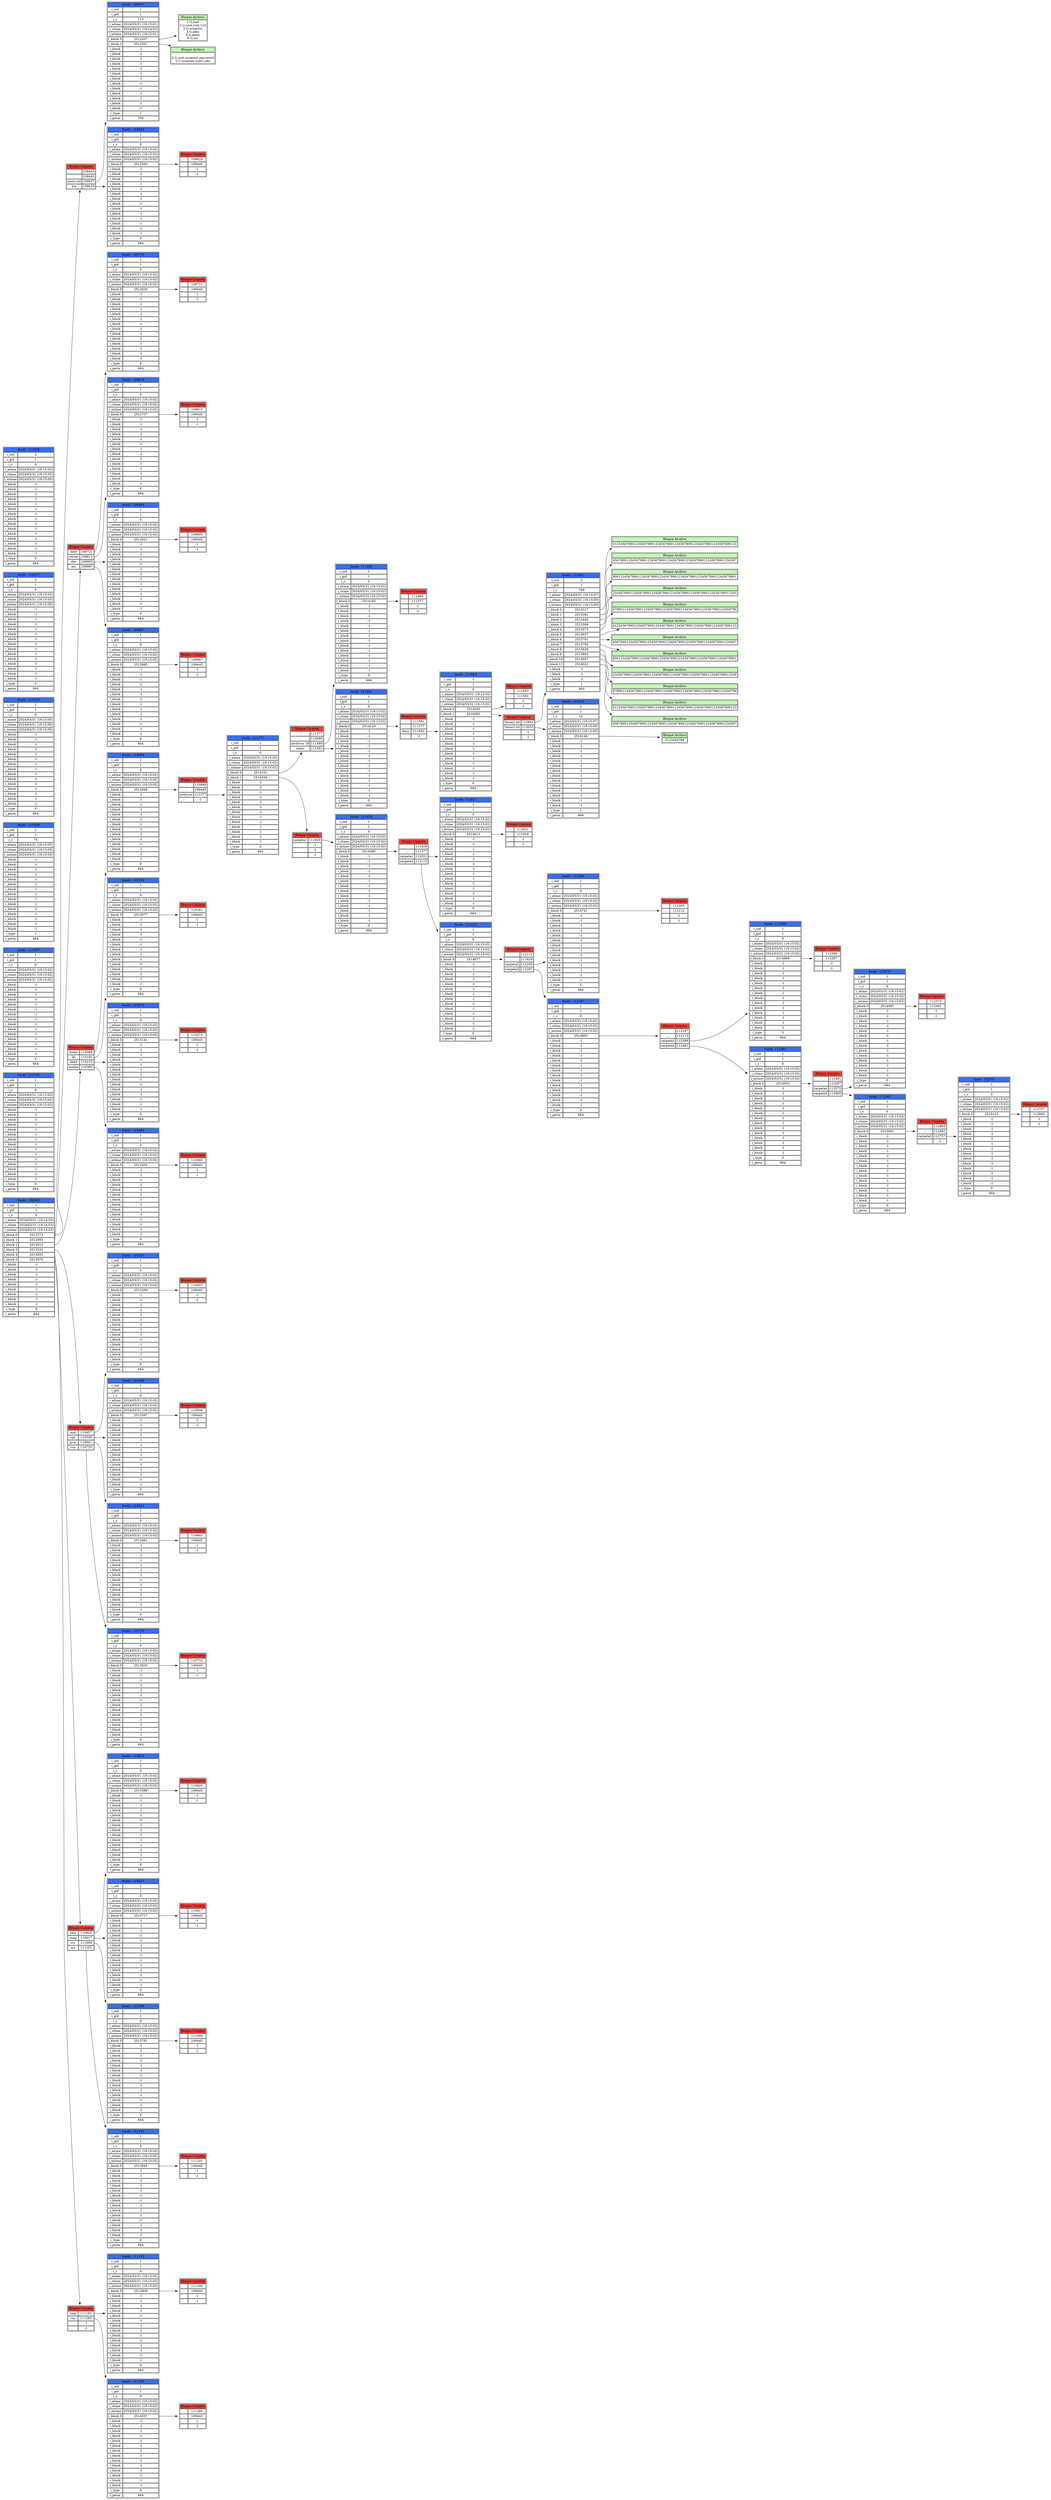 digraph G {
	rankdir=LR;
	node[shape=none];
	n109445[label=<<table>
		<tr>
			<td bgcolor="#376ef3" colspan="2">Inodo  109445</td>
		</tr>
		<tr>
			<td>i_uid</td>
			<td>1</td>
		</tr>
		<tr>
			<td>i_gid</td>
			<td>1</td>
		</tr>
		<tr>
			<td>i_s</td>
			<td>0</td>
		</tr>
		<tr>
			<td>i_atime</td>
			<td>2024/03/31 (19:14:53)</td>
		</tr>
		<tr>
			<td>i_ctime</td>
			<td>2024/03/31 (19:14:53)</td>
		</tr>
		<tr>
			<td>i_mtime</td>
			<td>2024/03/31 (19:14:53)</td>
		</tr>
		<tr>
			<td>i_block 0</td>
			<td port="2512373">2512373</td>
		</tr>
		<tr>
			<td>i_block 1</td>
			<td port="2512693">2512693</td>
		</tr>
		<tr>
			<td>i_block 2</td>
			<td port="2513013">2513013</td>
		</tr>
		<tr>
			<td>i_block 3</td>
			<td port="2513333">2513333</td>
		</tr>
		<tr>
			<td>i_block 4</td>
			<td port="2513653">2513653</td>
		</tr>
		<tr>
			<td>i_block 5</td>
			<td port="2513973">2513973</td>
		</tr>
		<tr>
			<td>i_block</td>
			<td>-1</td>
		</tr>
		<tr>
			<td>i_block</td>
			<td>-1</td>
		</tr>
		<tr>
			<td>i_block</td>
			<td>-1</td>
		</tr>
		<tr>
			<td>i_block</td>
			<td>-1</td>
		</tr>
		<tr>
			<td>i_block</td>
			<td>-1</td>
		</tr>
		<tr>
			<td>i_block</td>
			<td>-1</td>
		</tr>
		<tr>
			<td>i_block</td>
			<td>-1</td>
		</tr>
		<tr>
			<td>i_block</td>
			<td>-1</td>
		</tr>
		<tr>
			<td>i_block</td>
			<td>-1</td>
		</tr>
		<tr>
			<td>i_type</td>
			<td>0</td>
		</tr>
		<tr>
			<td>i_perm</td>
			<td>664</td>
		</tr>
	</table>>];

	n2512373[label=<<table>
		<tr>
			<td colspan="2" bgcolor="#f34037">Bloque Carpeta</td>
		</tr>
		<tr>
			<td>.</td>
			<td port="109445">109445</td>
		</tr>
		<tr>
			<td>..</td>
			<td port="109445">109445</td>
		</tr>
		<tr>
			<td>users.txt</td>
			<td port="109537">109537</td>
		</tr>
		<tr>
			<td>bin</td>
			<td port="109629">109629</td>
		</tr>
	</table>>];
n2512373:109537->n109537;
n2512373:109629->n109629;

n109445:2512373->n2512373;

	n2512693[label=<<table>
		<tr>
			<td colspan="2" bgcolor="#f34037">Bloque Carpeta</td>
		</tr>
		<tr>
			<td>boot</td>
			<td port="109721">109721</td>
		</tr>
		<tr>
			<td>cdrom</td>
			<td port="109813">109813</td>
		</tr>
		<tr>
			<td>dev</td>
			<td port="109905">109905</td>
		</tr>
		<tr>
			<td>etc</td>
			<td port="109997">109997</td>
		</tr>
	</table>>];
n2512693:109721->n109721;
n2512693:109813->n109813;
n2512693:109905->n109905;
n2512693:109997->n109997;

n109445:2512693->n2512693;

	n2513013[label=<<table>
		<tr>
			<td colspan="2" bgcolor="#f34037">Bloque Carpeta</td>
		</tr>
		<tr>
			<td>home</td>
			<td port="110089">110089</td>
		</tr>
		<tr>
			<td>lib</td>
			<td port="110181">110181</td>
		</tr>
		<tr>
			<td>lib64</td>
			<td port="110273">110273</td>
		</tr>
		<tr>
			<td>media</td>
			<td port="110365">110365</td>
		</tr>
	</table>>];
n2513013:110089->n110089;
n2513013:110181->n110181;
n2513013:110273->n110273;
n2513013:110365->n110365;

n109445:2513013->n2513013;

	n2513333[label=<<table>
		<tr>
			<td colspan="2" bgcolor="#f34037">Bloque Carpeta</td>
		</tr>
		<tr>
			<td>mnt</td>
			<td port="110457">110457</td>
		</tr>
		<tr>
			<td>opt</td>
			<td port="110549">110549</td>
		</tr>
		<tr>
			<td>proc</td>
			<td port="110641">110641</td>
		</tr>
		<tr>
			<td>run</td>
			<td port="110733">110733</td>
		</tr>
	</table>>];
n2513333:110457->n110457;
n2513333:110549->n110549;
n2513333:110641->n110641;
n2513333:110733->n110733;

n109445:2513333->n2513333;

	n2513653[label=<<table>
		<tr>
			<td colspan="2" bgcolor="#f34037">Bloque Carpeta</td>
		</tr>
		<tr>
			<td>sbin</td>
			<td port="110825">110825</td>
		</tr>
		<tr>
			<td>snap</td>
			<td port="110917">110917</td>
		</tr>
		<tr>
			<td>srv</td>
			<td port="111009">111009</td>
		</tr>
		<tr>
			<td>sys</td>
			<td port="111101">111101</td>
		</tr>
	</table>>];
n2513653:110825->n110825;
n2513653:110917->n110917;
n2513653:111009->n111009;
n2513653:111101->n111101;

n109445:2513653->n2513653;

	n2513973[label=<<table>
		<tr>
			<td colspan="2" bgcolor="#f34037">Bloque Carpeta</td>
		</tr>
		<tr>
			<td>tmp</td>
			<td port="111193">111193</td>
		</tr>
		<tr>
			<td>var</td>
			<td port="111285">111285</td>
		</tr>
		<tr>
			<td></td>
			<td port="-1">-1</td>
		</tr>
		<tr>
			<td></td>
			<td port="-1">-1</td>
		</tr>
	</table>>];
n2513973:111193->n111193;
n2513973:111285->n111285;

n109445:2513973->n2513973;

	n109537[label=<<table>
		<tr>
			<td bgcolor="#376ef3" colspan="2">Inodo  109537</td>
		</tr>
		<tr>
			<td>i_uid</td>
			<td>1</td>
		</tr>
		<tr>
			<td>i_gid</td>
			<td>1</td>
		</tr>
		<tr>
			<td>i_s</td>
			<td>115</td>
		</tr>
		<tr>
			<td>i_atime</td>
			<td>2024/03/31 (19:15:01)</td>
		</tr>
		<tr>
			<td>i_ctime</td>
			<td>2024/03/31 (19:14:53)</td>
		</tr>
		<tr>
			<td>i_mtime</td>
			<td>2024/03/31 (19:15:01)</td>
		</tr>
		<tr>
			<td>i_block 0</td>
			<td port="2512437">2512437</td>
		</tr>
		<tr>
			<td>i_block 1</td>
			<td port="2512501">2512501</td>
		</tr>
		<tr>
			<td>i_block</td>
			<td>-1</td>
		</tr>
		<tr>
			<td>i_block</td>
			<td>-1</td>
		</tr>
		<tr>
			<td>i_block</td>
			<td>-1</td>
		</tr>
		<tr>
			<td>i_block</td>
			<td>-1</td>
		</tr>
		<tr>
			<td>i_block</td>
			<td>-1</td>
		</tr>
		<tr>
			<td>i_block</td>
			<td>-1</td>
		</tr>
		<tr>
			<td>i_block</td>
			<td>-1</td>
		</tr>
		<tr>
			<td>i_block</td>
			<td>-1</td>
		</tr>
		<tr>
			<td>i_block</td>
			<td>-1</td>
		</tr>
		<tr>
			<td>i_block</td>
			<td>-1</td>
		</tr>
		<tr>
			<td>i_block</td>
			<td>-1</td>
		</tr>
		<tr>
			<td>i_block</td>
			<td>-1</td>
		</tr>
		<tr>
			<td>i_block</td>
			<td>-1</td>
		</tr>
		<tr>
			<td>i_type</td>
			<td>1</td>
		</tr>
		<tr>
			<td>i_perm</td>
			<td>700</td>
		</tr>
	</table>>];

	n2512437[label=<<table>
		<tr>
			<td bgcolor="#c3f8b6">Bloque Archivo</td>
		</tr>
		<tr>
			<td>1,G,root<br/>1,U,root,root,123<br/>2,G,usuarios<br/>3,G,adm<br/>5,G,news<br/>6,G,sys</td>
		</tr>
	</table>>];

n109537:2512437->n2512437;

	n2512501[label=<<table>
		<tr>
			<td bgcolor="#c3f8b6">Bloque Archivo</td>
		</tr>
		<tr>
			<td><br/>2,U,root,usuario1,password<br/>3,U,usuarios,user1,abc<br/></td>
		</tr>
	</table>>];

n109537:2512501->n2512501;

	n109629[label=<<table>
		<tr>
			<td bgcolor="#376ef3" colspan="2">Inodo  109629</td>
		</tr>
		<tr>
			<td>i_uid</td>
			<td>1</td>
		</tr>
		<tr>
			<td>i_gid</td>
			<td>1</td>
		</tr>
		<tr>
			<td>i_s</td>
			<td>0</td>
		</tr>
		<tr>
			<td>i_atime</td>
			<td>2024/03/31 (19:15:02)</td>
		</tr>
		<tr>
			<td>i_ctime</td>
			<td>2024/03/31 (19:15:02)</td>
		</tr>
		<tr>
			<td>i_mtime</td>
			<td>2024/03/31 (19:15:02)</td>
		</tr>
		<tr>
			<td>i_block 0</td>
			<td port="2512565">2512565</td>
		</tr>
		<tr>
			<td>i_block</td>
			<td>-1</td>
		</tr>
		<tr>
			<td>i_block</td>
			<td>-1</td>
		</tr>
		<tr>
			<td>i_block</td>
			<td>-1</td>
		</tr>
		<tr>
			<td>i_block</td>
			<td>-1</td>
		</tr>
		<tr>
			<td>i_block</td>
			<td>-1</td>
		</tr>
		<tr>
			<td>i_block</td>
			<td>-1</td>
		</tr>
		<tr>
			<td>i_block</td>
			<td>-1</td>
		</tr>
		<tr>
			<td>i_block</td>
			<td>-1</td>
		</tr>
		<tr>
			<td>i_block</td>
			<td>-1</td>
		</tr>
		<tr>
			<td>i_block</td>
			<td>-1</td>
		</tr>
		<tr>
			<td>i_block</td>
			<td>-1</td>
		</tr>
		<tr>
			<td>i_block</td>
			<td>-1</td>
		</tr>
		<tr>
			<td>i_block</td>
			<td>-1</td>
		</tr>
		<tr>
			<td>i_block</td>
			<td>-1</td>
		</tr>
		<tr>
			<td>i_type</td>
			<td>0</td>
		</tr>
		<tr>
			<td>i_perm</td>
			<td>664</td>
		</tr>
	</table>>];

	n2512565[label=<<table>
		<tr>
			<td colspan="2" bgcolor="#f34037">Bloque Carpeta</td>
		</tr>
		<tr>
			<td>.</td>
			<td port="109629">109629</td>
		</tr>
		<tr>
			<td>..</td>
			<td port="109445">109445</td>
		</tr>
		<tr>
			<td></td>
			<td port="-1">-1</td>
		</tr>
		<tr>
			<td></td>
			<td port="-1">-1</td>
		</tr>
	</table>>];

n109629:2512565->n2512565;

	n109721[label=<<table>
		<tr>
			<td bgcolor="#376ef3" colspan="2">Inodo  109721</td>
		</tr>
		<tr>
			<td>i_uid</td>
			<td>1</td>
		</tr>
		<tr>
			<td>i_gid</td>
			<td>1</td>
		</tr>
		<tr>
			<td>i_s</td>
			<td>0</td>
		</tr>
		<tr>
			<td>i_atime</td>
			<td>2024/03/31 (19:15:02)</td>
		</tr>
		<tr>
			<td>i_ctime</td>
			<td>2024/03/31 (19:15:02)</td>
		</tr>
		<tr>
			<td>i_mtime</td>
			<td>2024/03/31 (19:15:02)</td>
		</tr>
		<tr>
			<td>i_block 0</td>
			<td port="2512629">2512629</td>
		</tr>
		<tr>
			<td>i_block</td>
			<td>-1</td>
		</tr>
		<tr>
			<td>i_block</td>
			<td>-1</td>
		</tr>
		<tr>
			<td>i_block</td>
			<td>-1</td>
		</tr>
		<tr>
			<td>i_block</td>
			<td>-1</td>
		</tr>
		<tr>
			<td>i_block</td>
			<td>-1</td>
		</tr>
		<tr>
			<td>i_block</td>
			<td>-1</td>
		</tr>
		<tr>
			<td>i_block</td>
			<td>-1</td>
		</tr>
		<tr>
			<td>i_block</td>
			<td>-1</td>
		</tr>
		<tr>
			<td>i_block</td>
			<td>-1</td>
		</tr>
		<tr>
			<td>i_block</td>
			<td>-1</td>
		</tr>
		<tr>
			<td>i_block</td>
			<td>-1</td>
		</tr>
		<tr>
			<td>i_block</td>
			<td>-1</td>
		</tr>
		<tr>
			<td>i_block</td>
			<td>-1</td>
		</tr>
		<tr>
			<td>i_block</td>
			<td>-1</td>
		</tr>
		<tr>
			<td>i_type</td>
			<td>0</td>
		</tr>
		<tr>
			<td>i_perm</td>
			<td>664</td>
		</tr>
	</table>>];

	n2512629[label=<<table>
		<tr>
			<td colspan="2" bgcolor="#f34037">Bloque Carpeta</td>
		</tr>
		<tr>
			<td>.</td>
			<td port="109721">109721</td>
		</tr>
		<tr>
			<td>..</td>
			<td port="109445">109445</td>
		</tr>
		<tr>
			<td></td>
			<td port="-1">-1</td>
		</tr>
		<tr>
			<td></td>
			<td port="-1">-1</td>
		</tr>
	</table>>];

n109721:2512629->n2512629;

	n109813[label=<<table>
		<tr>
			<td bgcolor="#376ef3" colspan="2">Inodo  109813</td>
		</tr>
		<tr>
			<td>i_uid</td>
			<td>1</td>
		</tr>
		<tr>
			<td>i_gid</td>
			<td>1</td>
		</tr>
		<tr>
			<td>i_s</td>
			<td>0</td>
		</tr>
		<tr>
			<td>i_atime</td>
			<td>2024/03/31 (19:15:02)</td>
		</tr>
		<tr>
			<td>i_ctime</td>
			<td>2024/03/31 (19:15:02)</td>
		</tr>
		<tr>
			<td>i_mtime</td>
			<td>2024/03/31 (19:15:02)</td>
		</tr>
		<tr>
			<td>i_block 0</td>
			<td port="2512757">2512757</td>
		</tr>
		<tr>
			<td>i_block</td>
			<td>-1</td>
		</tr>
		<tr>
			<td>i_block</td>
			<td>-1</td>
		</tr>
		<tr>
			<td>i_block</td>
			<td>-1</td>
		</tr>
		<tr>
			<td>i_block</td>
			<td>-1</td>
		</tr>
		<tr>
			<td>i_block</td>
			<td>-1</td>
		</tr>
		<tr>
			<td>i_block</td>
			<td>-1</td>
		</tr>
		<tr>
			<td>i_block</td>
			<td>-1</td>
		</tr>
		<tr>
			<td>i_block</td>
			<td>-1</td>
		</tr>
		<tr>
			<td>i_block</td>
			<td>-1</td>
		</tr>
		<tr>
			<td>i_block</td>
			<td>-1</td>
		</tr>
		<tr>
			<td>i_block</td>
			<td>-1</td>
		</tr>
		<tr>
			<td>i_block</td>
			<td>-1</td>
		</tr>
		<tr>
			<td>i_block</td>
			<td>-1</td>
		</tr>
		<tr>
			<td>i_block</td>
			<td>-1</td>
		</tr>
		<tr>
			<td>i_type</td>
			<td>0</td>
		</tr>
		<tr>
			<td>i_perm</td>
			<td>664</td>
		</tr>
	</table>>];

	n2512757[label=<<table>
		<tr>
			<td colspan="2" bgcolor="#f34037">Bloque Carpeta</td>
		</tr>
		<tr>
			<td>.</td>
			<td port="109813">109813</td>
		</tr>
		<tr>
			<td>..</td>
			<td port="109445">109445</td>
		</tr>
		<tr>
			<td></td>
			<td port="-1">-1</td>
		</tr>
		<tr>
			<td></td>
			<td port="-1">-1</td>
		</tr>
	</table>>];

n109813:2512757->n2512757;

	n109905[label=<<table>
		<tr>
			<td bgcolor="#376ef3" colspan="2">Inodo  109905</td>
		</tr>
		<tr>
			<td>i_uid</td>
			<td>1</td>
		</tr>
		<tr>
			<td>i_gid</td>
			<td>1</td>
		</tr>
		<tr>
			<td>i_s</td>
			<td>0</td>
		</tr>
		<tr>
			<td>i_atime</td>
			<td>2024/03/31 (19:15:02)</td>
		</tr>
		<tr>
			<td>i_ctime</td>
			<td>2024/03/31 (19:15:02)</td>
		</tr>
		<tr>
			<td>i_mtime</td>
			<td>2024/03/31 (19:15:02)</td>
		</tr>
		<tr>
			<td>i_block 0</td>
			<td port="2512821">2512821</td>
		</tr>
		<tr>
			<td>i_block</td>
			<td>-1</td>
		</tr>
		<tr>
			<td>i_block</td>
			<td>-1</td>
		</tr>
		<tr>
			<td>i_block</td>
			<td>-1</td>
		</tr>
		<tr>
			<td>i_block</td>
			<td>-1</td>
		</tr>
		<tr>
			<td>i_block</td>
			<td>-1</td>
		</tr>
		<tr>
			<td>i_block</td>
			<td>-1</td>
		</tr>
		<tr>
			<td>i_block</td>
			<td>-1</td>
		</tr>
		<tr>
			<td>i_block</td>
			<td>-1</td>
		</tr>
		<tr>
			<td>i_block</td>
			<td>-1</td>
		</tr>
		<tr>
			<td>i_block</td>
			<td>-1</td>
		</tr>
		<tr>
			<td>i_block</td>
			<td>-1</td>
		</tr>
		<tr>
			<td>i_block</td>
			<td>-1</td>
		</tr>
		<tr>
			<td>i_block</td>
			<td>-1</td>
		</tr>
		<tr>
			<td>i_block</td>
			<td>-1</td>
		</tr>
		<tr>
			<td>i_type</td>
			<td>0</td>
		</tr>
		<tr>
			<td>i_perm</td>
			<td>664</td>
		</tr>
	</table>>];

	n2512821[label=<<table>
		<tr>
			<td colspan="2" bgcolor="#f34037">Bloque Carpeta</td>
		</tr>
		<tr>
			<td>.</td>
			<td port="109905">109905</td>
		</tr>
		<tr>
			<td>..</td>
			<td port="109445">109445</td>
		</tr>
		<tr>
			<td></td>
			<td port="-1">-1</td>
		</tr>
		<tr>
			<td></td>
			<td port="-1">-1</td>
		</tr>
	</table>>];

n109905:2512821->n2512821;

	n109997[label=<<table>
		<tr>
			<td bgcolor="#376ef3" colspan="2">Inodo  109997</td>
		</tr>
		<tr>
			<td>i_uid</td>
			<td>1</td>
		</tr>
		<tr>
			<td>i_gid</td>
			<td>1</td>
		</tr>
		<tr>
			<td>i_s</td>
			<td>0</td>
		</tr>
		<tr>
			<td>i_atime</td>
			<td>2024/03/31 (19:15:02)</td>
		</tr>
		<tr>
			<td>i_ctime</td>
			<td>2024/03/31 (19:15:02)</td>
		</tr>
		<tr>
			<td>i_mtime</td>
			<td>2024/03/31 (19:15:02)</td>
		</tr>
		<tr>
			<td>i_block 0</td>
			<td port="2512885">2512885</td>
		</tr>
		<tr>
			<td>i_block</td>
			<td>-1</td>
		</tr>
		<tr>
			<td>i_block</td>
			<td>-1</td>
		</tr>
		<tr>
			<td>i_block</td>
			<td>-1</td>
		</tr>
		<tr>
			<td>i_block</td>
			<td>-1</td>
		</tr>
		<tr>
			<td>i_block</td>
			<td>-1</td>
		</tr>
		<tr>
			<td>i_block</td>
			<td>-1</td>
		</tr>
		<tr>
			<td>i_block</td>
			<td>-1</td>
		</tr>
		<tr>
			<td>i_block</td>
			<td>-1</td>
		</tr>
		<tr>
			<td>i_block</td>
			<td>-1</td>
		</tr>
		<tr>
			<td>i_block</td>
			<td>-1</td>
		</tr>
		<tr>
			<td>i_block</td>
			<td>-1</td>
		</tr>
		<tr>
			<td>i_block</td>
			<td>-1</td>
		</tr>
		<tr>
			<td>i_block</td>
			<td>-1</td>
		</tr>
		<tr>
			<td>i_block</td>
			<td>-1</td>
		</tr>
		<tr>
			<td>i_type</td>
			<td>0</td>
		</tr>
		<tr>
			<td>i_perm</td>
			<td>664</td>
		</tr>
	</table>>];

	n2512885[label=<<table>
		<tr>
			<td colspan="2" bgcolor="#f34037">Bloque Carpeta</td>
		</tr>
		<tr>
			<td>.</td>
			<td port="109997">109997</td>
		</tr>
		<tr>
			<td>..</td>
			<td port="109445">109445</td>
		</tr>
		<tr>
			<td></td>
			<td port="-1">-1</td>
		</tr>
		<tr>
			<td></td>
			<td port="-1">-1</td>
		</tr>
	</table>>];

n109997:2512885->n2512885;

	n110089[label=<<table>
		<tr>
			<td bgcolor="#376ef3" colspan="2">Inodo  110089</td>
		</tr>
		<tr>
			<td>i_uid</td>
			<td>1</td>
		</tr>
		<tr>
			<td>i_gid</td>
			<td>1</td>
		</tr>
		<tr>
			<td>i_s</td>
			<td>0</td>
		</tr>
		<tr>
			<td>i_atime</td>
			<td>2024/03/31 (19:15:02)</td>
		</tr>
		<tr>
			<td>i_ctime</td>
			<td>2024/03/31 (19:15:02)</td>
		</tr>
		<tr>
			<td>i_mtime</td>
			<td>2024/03/31 (19:15:02)</td>
		</tr>
		<tr>
			<td>i_block 0</td>
			<td port="2512949">2512949</td>
		</tr>
		<tr>
			<td>i_block</td>
			<td>-1</td>
		</tr>
		<tr>
			<td>i_block</td>
			<td>-1</td>
		</tr>
		<tr>
			<td>i_block</td>
			<td>-1</td>
		</tr>
		<tr>
			<td>i_block</td>
			<td>-1</td>
		</tr>
		<tr>
			<td>i_block</td>
			<td>-1</td>
		</tr>
		<tr>
			<td>i_block</td>
			<td>-1</td>
		</tr>
		<tr>
			<td>i_block</td>
			<td>-1</td>
		</tr>
		<tr>
			<td>i_block</td>
			<td>-1</td>
		</tr>
		<tr>
			<td>i_block</td>
			<td>-1</td>
		</tr>
		<tr>
			<td>i_block</td>
			<td>-1</td>
		</tr>
		<tr>
			<td>i_block</td>
			<td>-1</td>
		</tr>
		<tr>
			<td>i_block</td>
			<td>-1</td>
		</tr>
		<tr>
			<td>i_block</td>
			<td>-1</td>
		</tr>
		<tr>
			<td>i_block</td>
			<td>-1</td>
		</tr>
		<tr>
			<td>i_type</td>
			<td>0</td>
		</tr>
		<tr>
			<td>i_perm</td>
			<td>664</td>
		</tr>
	</table>>];

	n2512949[label=<<table>
		<tr>
			<td colspan="2" bgcolor="#f34037">Bloque Carpeta</td>
		</tr>
		<tr>
			<td>.</td>
			<td port="110089">110089</td>
		</tr>
		<tr>
			<td>..</td>
			<td port="109445">109445</td>
		</tr>
		<tr>
			<td>archivos</td>
			<td port="111377">111377</td>
		</tr>
		<tr>
			<td></td>
			<td port="-1">-1</td>
		</tr>
	</table>>];
n2512949:111377->n111377;

n110089:2512949->n2512949;

	n110181[label=<<table>
		<tr>
			<td bgcolor="#376ef3" colspan="2">Inodo  110181</td>
		</tr>
		<tr>
			<td>i_uid</td>
			<td>1</td>
		</tr>
		<tr>
			<td>i_gid</td>
			<td>1</td>
		</tr>
		<tr>
			<td>i_s</td>
			<td>0</td>
		</tr>
		<tr>
			<td>i_atime</td>
			<td>2024/03/31 (19:15:02)</td>
		</tr>
		<tr>
			<td>i_ctime</td>
			<td>2024/03/31 (19:15:02)</td>
		</tr>
		<tr>
			<td>i_mtime</td>
			<td>2024/03/31 (19:15:02)</td>
		</tr>
		<tr>
			<td>i_block 0</td>
			<td port="2513077">2513077</td>
		</tr>
		<tr>
			<td>i_block</td>
			<td>-1</td>
		</tr>
		<tr>
			<td>i_block</td>
			<td>-1</td>
		</tr>
		<tr>
			<td>i_block</td>
			<td>-1</td>
		</tr>
		<tr>
			<td>i_block</td>
			<td>-1</td>
		</tr>
		<tr>
			<td>i_block</td>
			<td>-1</td>
		</tr>
		<tr>
			<td>i_block</td>
			<td>-1</td>
		</tr>
		<tr>
			<td>i_block</td>
			<td>-1</td>
		</tr>
		<tr>
			<td>i_block</td>
			<td>-1</td>
		</tr>
		<tr>
			<td>i_block</td>
			<td>-1</td>
		</tr>
		<tr>
			<td>i_block</td>
			<td>-1</td>
		</tr>
		<tr>
			<td>i_block</td>
			<td>-1</td>
		</tr>
		<tr>
			<td>i_block</td>
			<td>-1</td>
		</tr>
		<tr>
			<td>i_block</td>
			<td>-1</td>
		</tr>
		<tr>
			<td>i_block</td>
			<td>-1</td>
		</tr>
		<tr>
			<td>i_type</td>
			<td>0</td>
		</tr>
		<tr>
			<td>i_perm</td>
			<td>664</td>
		</tr>
	</table>>];

	n2513077[label=<<table>
		<tr>
			<td colspan="2" bgcolor="#f34037">Bloque Carpeta</td>
		</tr>
		<tr>
			<td>.</td>
			<td port="110181">110181</td>
		</tr>
		<tr>
			<td>..</td>
			<td port="109445">109445</td>
		</tr>
		<tr>
			<td></td>
			<td port="-1">-1</td>
		</tr>
		<tr>
			<td></td>
			<td port="-1">-1</td>
		</tr>
	</table>>];

n110181:2513077->n2513077;

	n110273[label=<<table>
		<tr>
			<td bgcolor="#376ef3" colspan="2">Inodo  110273</td>
		</tr>
		<tr>
			<td>i_uid</td>
			<td>1</td>
		</tr>
		<tr>
			<td>i_gid</td>
			<td>1</td>
		</tr>
		<tr>
			<td>i_s</td>
			<td>0</td>
		</tr>
		<tr>
			<td>i_atime</td>
			<td>2024/03/31 (19:15:02)</td>
		</tr>
		<tr>
			<td>i_ctime</td>
			<td>2024/03/31 (19:15:02)</td>
		</tr>
		<tr>
			<td>i_mtime</td>
			<td>2024/03/31 (19:15:02)</td>
		</tr>
		<tr>
			<td>i_block 0</td>
			<td port="2513141">2513141</td>
		</tr>
		<tr>
			<td>i_block</td>
			<td>-1</td>
		</tr>
		<tr>
			<td>i_block</td>
			<td>-1</td>
		</tr>
		<tr>
			<td>i_block</td>
			<td>-1</td>
		</tr>
		<tr>
			<td>i_block</td>
			<td>-1</td>
		</tr>
		<tr>
			<td>i_block</td>
			<td>-1</td>
		</tr>
		<tr>
			<td>i_block</td>
			<td>-1</td>
		</tr>
		<tr>
			<td>i_block</td>
			<td>-1</td>
		</tr>
		<tr>
			<td>i_block</td>
			<td>-1</td>
		</tr>
		<tr>
			<td>i_block</td>
			<td>-1</td>
		</tr>
		<tr>
			<td>i_block</td>
			<td>-1</td>
		</tr>
		<tr>
			<td>i_block</td>
			<td>-1</td>
		</tr>
		<tr>
			<td>i_block</td>
			<td>-1</td>
		</tr>
		<tr>
			<td>i_block</td>
			<td>-1</td>
		</tr>
		<tr>
			<td>i_block</td>
			<td>-1</td>
		</tr>
		<tr>
			<td>i_type</td>
			<td>0</td>
		</tr>
		<tr>
			<td>i_perm</td>
			<td>664</td>
		</tr>
	</table>>];

	n2513141[label=<<table>
		<tr>
			<td colspan="2" bgcolor="#f34037">Bloque Carpeta</td>
		</tr>
		<tr>
			<td>.</td>
			<td port="110273">110273</td>
		</tr>
		<tr>
			<td>..</td>
			<td port="109445">109445</td>
		</tr>
		<tr>
			<td></td>
			<td port="-1">-1</td>
		</tr>
		<tr>
			<td></td>
			<td port="-1">-1</td>
		</tr>
	</table>>];

n110273:2513141->n2513141;

	n110365[label=<<table>
		<tr>
			<td bgcolor="#376ef3" colspan="2">Inodo  110365</td>
		</tr>
		<tr>
			<td>i_uid</td>
			<td>1</td>
		</tr>
		<tr>
			<td>i_gid</td>
			<td>1</td>
		</tr>
		<tr>
			<td>i_s</td>
			<td>0</td>
		</tr>
		<tr>
			<td>i_atime</td>
			<td>2024/03/31 (19:15:02)</td>
		</tr>
		<tr>
			<td>i_ctime</td>
			<td>2024/03/31 (19:15:02)</td>
		</tr>
		<tr>
			<td>i_mtime</td>
			<td>2024/03/31 (19:15:02)</td>
		</tr>
		<tr>
			<td>i_block 0</td>
			<td port="2513205">2513205</td>
		</tr>
		<tr>
			<td>i_block</td>
			<td>-1</td>
		</tr>
		<tr>
			<td>i_block</td>
			<td>-1</td>
		</tr>
		<tr>
			<td>i_block</td>
			<td>-1</td>
		</tr>
		<tr>
			<td>i_block</td>
			<td>-1</td>
		</tr>
		<tr>
			<td>i_block</td>
			<td>-1</td>
		</tr>
		<tr>
			<td>i_block</td>
			<td>-1</td>
		</tr>
		<tr>
			<td>i_block</td>
			<td>-1</td>
		</tr>
		<tr>
			<td>i_block</td>
			<td>-1</td>
		</tr>
		<tr>
			<td>i_block</td>
			<td>-1</td>
		</tr>
		<tr>
			<td>i_block</td>
			<td>-1</td>
		</tr>
		<tr>
			<td>i_block</td>
			<td>-1</td>
		</tr>
		<tr>
			<td>i_block</td>
			<td>-1</td>
		</tr>
		<tr>
			<td>i_block</td>
			<td>-1</td>
		</tr>
		<tr>
			<td>i_block</td>
			<td>-1</td>
		</tr>
		<tr>
			<td>i_type</td>
			<td>0</td>
		</tr>
		<tr>
			<td>i_perm</td>
			<td>664</td>
		</tr>
	</table>>];

	n2513205[label=<<table>
		<tr>
			<td colspan="2" bgcolor="#f34037">Bloque Carpeta</td>
		</tr>
		<tr>
			<td>.</td>
			<td port="110365">110365</td>
		</tr>
		<tr>
			<td>..</td>
			<td port="109445">109445</td>
		</tr>
		<tr>
			<td></td>
			<td port="-1">-1</td>
		</tr>
		<tr>
			<td></td>
			<td port="-1">-1</td>
		</tr>
	</table>>];

n110365:2513205->n2513205;

	n110457[label=<<table>
		<tr>
			<td bgcolor="#376ef3" colspan="2">Inodo  110457</td>
		</tr>
		<tr>
			<td>i_uid</td>
			<td>1</td>
		</tr>
		<tr>
			<td>i_gid</td>
			<td>1</td>
		</tr>
		<tr>
			<td>i_s</td>
			<td>0</td>
		</tr>
		<tr>
			<td>i_atime</td>
			<td>2024/03/31 (19:15:02)</td>
		</tr>
		<tr>
			<td>i_ctime</td>
			<td>2024/03/31 (19:15:02)</td>
		</tr>
		<tr>
			<td>i_mtime</td>
			<td>2024/03/31 (19:15:02)</td>
		</tr>
		<tr>
			<td>i_block 0</td>
			<td port="2513269">2513269</td>
		</tr>
		<tr>
			<td>i_block</td>
			<td>-1</td>
		</tr>
		<tr>
			<td>i_block</td>
			<td>-1</td>
		</tr>
		<tr>
			<td>i_block</td>
			<td>-1</td>
		</tr>
		<tr>
			<td>i_block</td>
			<td>-1</td>
		</tr>
		<tr>
			<td>i_block</td>
			<td>-1</td>
		</tr>
		<tr>
			<td>i_block</td>
			<td>-1</td>
		</tr>
		<tr>
			<td>i_block</td>
			<td>-1</td>
		</tr>
		<tr>
			<td>i_block</td>
			<td>-1</td>
		</tr>
		<tr>
			<td>i_block</td>
			<td>-1</td>
		</tr>
		<tr>
			<td>i_block</td>
			<td>-1</td>
		</tr>
		<tr>
			<td>i_block</td>
			<td>-1</td>
		</tr>
		<tr>
			<td>i_block</td>
			<td>-1</td>
		</tr>
		<tr>
			<td>i_block</td>
			<td>-1</td>
		</tr>
		<tr>
			<td>i_block</td>
			<td>-1</td>
		</tr>
		<tr>
			<td>i_type</td>
			<td>0</td>
		</tr>
		<tr>
			<td>i_perm</td>
			<td>664</td>
		</tr>
	</table>>];

	n2513269[label=<<table>
		<tr>
			<td colspan="2" bgcolor="#f34037">Bloque Carpeta</td>
		</tr>
		<tr>
			<td>.</td>
			<td port="110457">110457</td>
		</tr>
		<tr>
			<td>..</td>
			<td port="109445">109445</td>
		</tr>
		<tr>
			<td></td>
			<td port="-1">-1</td>
		</tr>
		<tr>
			<td></td>
			<td port="-1">-1</td>
		</tr>
	</table>>];

n110457:2513269->n2513269;

	n110549[label=<<table>
		<tr>
			<td bgcolor="#376ef3" colspan="2">Inodo  110549</td>
		</tr>
		<tr>
			<td>i_uid</td>
			<td>1</td>
		</tr>
		<tr>
			<td>i_gid</td>
			<td>1</td>
		</tr>
		<tr>
			<td>i_s</td>
			<td>0</td>
		</tr>
		<tr>
			<td>i_atime</td>
			<td>2024/03/31 (19:15:02)</td>
		</tr>
		<tr>
			<td>i_ctime</td>
			<td>2024/03/31 (19:15:02)</td>
		</tr>
		<tr>
			<td>i_mtime</td>
			<td>2024/03/31 (19:15:02)</td>
		</tr>
		<tr>
			<td>i_block 0</td>
			<td port="2513397">2513397</td>
		</tr>
		<tr>
			<td>i_block</td>
			<td>-1</td>
		</tr>
		<tr>
			<td>i_block</td>
			<td>-1</td>
		</tr>
		<tr>
			<td>i_block</td>
			<td>-1</td>
		</tr>
		<tr>
			<td>i_block</td>
			<td>-1</td>
		</tr>
		<tr>
			<td>i_block</td>
			<td>-1</td>
		</tr>
		<tr>
			<td>i_block</td>
			<td>-1</td>
		</tr>
		<tr>
			<td>i_block</td>
			<td>-1</td>
		</tr>
		<tr>
			<td>i_block</td>
			<td>-1</td>
		</tr>
		<tr>
			<td>i_block</td>
			<td>-1</td>
		</tr>
		<tr>
			<td>i_block</td>
			<td>-1</td>
		</tr>
		<tr>
			<td>i_block</td>
			<td>-1</td>
		</tr>
		<tr>
			<td>i_block</td>
			<td>-1</td>
		</tr>
		<tr>
			<td>i_block</td>
			<td>-1</td>
		</tr>
		<tr>
			<td>i_block</td>
			<td>-1</td>
		</tr>
		<tr>
			<td>i_type</td>
			<td>0</td>
		</tr>
		<tr>
			<td>i_perm</td>
			<td>664</td>
		</tr>
	</table>>];

	n2513397[label=<<table>
		<tr>
			<td colspan="2" bgcolor="#f34037">Bloque Carpeta</td>
		</tr>
		<tr>
			<td>.</td>
			<td port="110549">110549</td>
		</tr>
		<tr>
			<td>..</td>
			<td port="109445">109445</td>
		</tr>
		<tr>
			<td></td>
			<td port="-1">-1</td>
		</tr>
		<tr>
			<td></td>
			<td port="-1">-1</td>
		</tr>
	</table>>];

n110549:2513397->n2513397;

	n110641[label=<<table>
		<tr>
			<td bgcolor="#376ef3" colspan="2">Inodo  110641</td>
		</tr>
		<tr>
			<td>i_uid</td>
			<td>1</td>
		</tr>
		<tr>
			<td>i_gid</td>
			<td>1</td>
		</tr>
		<tr>
			<td>i_s</td>
			<td>0</td>
		</tr>
		<tr>
			<td>i_atime</td>
			<td>2024/03/31 (19:15:02)</td>
		</tr>
		<tr>
			<td>i_ctime</td>
			<td>2024/03/31 (19:15:02)</td>
		</tr>
		<tr>
			<td>i_mtime</td>
			<td>2024/03/31 (19:15:02)</td>
		</tr>
		<tr>
			<td>i_block 0</td>
			<td port="2513461">2513461</td>
		</tr>
		<tr>
			<td>i_block</td>
			<td>-1</td>
		</tr>
		<tr>
			<td>i_block</td>
			<td>-1</td>
		</tr>
		<tr>
			<td>i_block</td>
			<td>-1</td>
		</tr>
		<tr>
			<td>i_block</td>
			<td>-1</td>
		</tr>
		<tr>
			<td>i_block</td>
			<td>-1</td>
		</tr>
		<tr>
			<td>i_block</td>
			<td>-1</td>
		</tr>
		<tr>
			<td>i_block</td>
			<td>-1</td>
		</tr>
		<tr>
			<td>i_block</td>
			<td>-1</td>
		</tr>
		<tr>
			<td>i_block</td>
			<td>-1</td>
		</tr>
		<tr>
			<td>i_block</td>
			<td>-1</td>
		</tr>
		<tr>
			<td>i_block</td>
			<td>-1</td>
		</tr>
		<tr>
			<td>i_block</td>
			<td>-1</td>
		</tr>
		<tr>
			<td>i_block</td>
			<td>-1</td>
		</tr>
		<tr>
			<td>i_block</td>
			<td>-1</td>
		</tr>
		<tr>
			<td>i_type</td>
			<td>0</td>
		</tr>
		<tr>
			<td>i_perm</td>
			<td>664</td>
		</tr>
	</table>>];

	n2513461[label=<<table>
		<tr>
			<td colspan="2" bgcolor="#f34037">Bloque Carpeta</td>
		</tr>
		<tr>
			<td>.</td>
			<td port="110641">110641</td>
		</tr>
		<tr>
			<td>..</td>
			<td port="109445">109445</td>
		</tr>
		<tr>
			<td></td>
			<td port="-1">-1</td>
		</tr>
		<tr>
			<td></td>
			<td port="-1">-1</td>
		</tr>
	</table>>];

n110641:2513461->n2513461;

	n110733[label=<<table>
		<tr>
			<td bgcolor="#376ef3" colspan="2">Inodo  110733</td>
		</tr>
		<tr>
			<td>i_uid</td>
			<td>1</td>
		</tr>
		<tr>
			<td>i_gid</td>
			<td>1</td>
		</tr>
		<tr>
			<td>i_s</td>
			<td>0</td>
		</tr>
		<tr>
			<td>i_atime</td>
			<td>2024/03/31 (19:15:02)</td>
		</tr>
		<tr>
			<td>i_ctime</td>
			<td>2024/03/31 (19:15:02)</td>
		</tr>
		<tr>
			<td>i_mtime</td>
			<td>2024/03/31 (19:15:02)</td>
		</tr>
		<tr>
			<td>i_block 0</td>
			<td port="2513525">2513525</td>
		</tr>
		<tr>
			<td>i_block</td>
			<td>-1</td>
		</tr>
		<tr>
			<td>i_block</td>
			<td>-1</td>
		</tr>
		<tr>
			<td>i_block</td>
			<td>-1</td>
		</tr>
		<tr>
			<td>i_block</td>
			<td>-1</td>
		</tr>
		<tr>
			<td>i_block</td>
			<td>-1</td>
		</tr>
		<tr>
			<td>i_block</td>
			<td>-1</td>
		</tr>
		<tr>
			<td>i_block</td>
			<td>-1</td>
		</tr>
		<tr>
			<td>i_block</td>
			<td>-1</td>
		</tr>
		<tr>
			<td>i_block</td>
			<td>-1</td>
		</tr>
		<tr>
			<td>i_block</td>
			<td>-1</td>
		</tr>
		<tr>
			<td>i_block</td>
			<td>-1</td>
		</tr>
		<tr>
			<td>i_block</td>
			<td>-1</td>
		</tr>
		<tr>
			<td>i_block</td>
			<td>-1</td>
		</tr>
		<tr>
			<td>i_block</td>
			<td>-1</td>
		</tr>
		<tr>
			<td>i_type</td>
			<td>0</td>
		</tr>
		<tr>
			<td>i_perm</td>
			<td>664</td>
		</tr>
	</table>>];

	n2513525[label=<<table>
		<tr>
			<td colspan="2" bgcolor="#f34037">Bloque Carpeta</td>
		</tr>
		<tr>
			<td>.</td>
			<td port="110733">110733</td>
		</tr>
		<tr>
			<td>..</td>
			<td port="109445">109445</td>
		</tr>
		<tr>
			<td></td>
			<td port="-1">-1</td>
		</tr>
		<tr>
			<td></td>
			<td port="-1">-1</td>
		</tr>
	</table>>];

n110733:2513525->n2513525;

	n110825[label=<<table>
		<tr>
			<td bgcolor="#376ef3" colspan="2">Inodo  110825</td>
		</tr>
		<tr>
			<td>i_uid</td>
			<td>1</td>
		</tr>
		<tr>
			<td>i_gid</td>
			<td>1</td>
		</tr>
		<tr>
			<td>i_s</td>
			<td>0</td>
		</tr>
		<tr>
			<td>i_atime</td>
			<td>2024/03/31 (19:15:02)</td>
		</tr>
		<tr>
			<td>i_ctime</td>
			<td>2024/03/31 (19:15:02)</td>
		</tr>
		<tr>
			<td>i_mtime</td>
			<td>2024/03/31 (19:15:02)</td>
		</tr>
		<tr>
			<td>i_block 0</td>
			<td port="2513589">2513589</td>
		</tr>
		<tr>
			<td>i_block</td>
			<td>-1</td>
		</tr>
		<tr>
			<td>i_block</td>
			<td>-1</td>
		</tr>
		<tr>
			<td>i_block</td>
			<td>-1</td>
		</tr>
		<tr>
			<td>i_block</td>
			<td>-1</td>
		</tr>
		<tr>
			<td>i_block</td>
			<td>-1</td>
		</tr>
		<tr>
			<td>i_block</td>
			<td>-1</td>
		</tr>
		<tr>
			<td>i_block</td>
			<td>-1</td>
		</tr>
		<tr>
			<td>i_block</td>
			<td>-1</td>
		</tr>
		<tr>
			<td>i_block</td>
			<td>-1</td>
		</tr>
		<tr>
			<td>i_block</td>
			<td>-1</td>
		</tr>
		<tr>
			<td>i_block</td>
			<td>-1</td>
		</tr>
		<tr>
			<td>i_block</td>
			<td>-1</td>
		</tr>
		<tr>
			<td>i_block</td>
			<td>-1</td>
		</tr>
		<tr>
			<td>i_block</td>
			<td>-1</td>
		</tr>
		<tr>
			<td>i_type</td>
			<td>0</td>
		</tr>
		<tr>
			<td>i_perm</td>
			<td>664</td>
		</tr>
	</table>>];

	n2513589[label=<<table>
		<tr>
			<td colspan="2" bgcolor="#f34037">Bloque Carpeta</td>
		</tr>
		<tr>
			<td>.</td>
			<td port="110825">110825</td>
		</tr>
		<tr>
			<td>..</td>
			<td port="109445">109445</td>
		</tr>
		<tr>
			<td></td>
			<td port="-1">-1</td>
		</tr>
		<tr>
			<td></td>
			<td port="-1">-1</td>
		</tr>
	</table>>];

n110825:2513589->n2513589;

	n110917[label=<<table>
		<tr>
			<td bgcolor="#376ef3" colspan="2">Inodo  110917</td>
		</tr>
		<tr>
			<td>i_uid</td>
			<td>1</td>
		</tr>
		<tr>
			<td>i_gid</td>
			<td>1</td>
		</tr>
		<tr>
			<td>i_s</td>
			<td>0</td>
		</tr>
		<tr>
			<td>i_atime</td>
			<td>2024/03/31 (19:15:02)</td>
		</tr>
		<tr>
			<td>i_ctime</td>
			<td>2024/03/31 (19:15:02)</td>
		</tr>
		<tr>
			<td>i_mtime</td>
			<td>2024/03/31 (19:15:02)</td>
		</tr>
		<tr>
			<td>i_block 0</td>
			<td port="2513717">2513717</td>
		</tr>
		<tr>
			<td>i_block</td>
			<td>-1</td>
		</tr>
		<tr>
			<td>i_block</td>
			<td>-1</td>
		</tr>
		<tr>
			<td>i_block</td>
			<td>-1</td>
		</tr>
		<tr>
			<td>i_block</td>
			<td>-1</td>
		</tr>
		<tr>
			<td>i_block</td>
			<td>-1</td>
		</tr>
		<tr>
			<td>i_block</td>
			<td>-1</td>
		</tr>
		<tr>
			<td>i_block</td>
			<td>-1</td>
		</tr>
		<tr>
			<td>i_block</td>
			<td>-1</td>
		</tr>
		<tr>
			<td>i_block</td>
			<td>-1</td>
		</tr>
		<tr>
			<td>i_block</td>
			<td>-1</td>
		</tr>
		<tr>
			<td>i_block</td>
			<td>-1</td>
		</tr>
		<tr>
			<td>i_block</td>
			<td>-1</td>
		</tr>
		<tr>
			<td>i_block</td>
			<td>-1</td>
		</tr>
		<tr>
			<td>i_block</td>
			<td>-1</td>
		</tr>
		<tr>
			<td>i_type</td>
			<td>0</td>
		</tr>
		<tr>
			<td>i_perm</td>
			<td>664</td>
		</tr>
	</table>>];

	n2513717[label=<<table>
		<tr>
			<td colspan="2" bgcolor="#f34037">Bloque Carpeta</td>
		</tr>
		<tr>
			<td>.</td>
			<td port="110917">110917</td>
		</tr>
		<tr>
			<td>..</td>
			<td port="109445">109445</td>
		</tr>
		<tr>
			<td></td>
			<td port="-1">-1</td>
		</tr>
		<tr>
			<td></td>
			<td port="-1">-1</td>
		</tr>
	</table>>];

n110917:2513717->n2513717;

	n111009[label=<<table>
		<tr>
			<td bgcolor="#376ef3" colspan="2">Inodo  111009</td>
		</tr>
		<tr>
			<td>i_uid</td>
			<td>1</td>
		</tr>
		<tr>
			<td>i_gid</td>
			<td>1</td>
		</tr>
		<tr>
			<td>i_s</td>
			<td>0</td>
		</tr>
		<tr>
			<td>i_atime</td>
			<td>2024/03/31 (19:15:02)</td>
		</tr>
		<tr>
			<td>i_ctime</td>
			<td>2024/03/31 (19:15:02)</td>
		</tr>
		<tr>
			<td>i_mtime</td>
			<td>2024/03/31 (19:15:02)</td>
		</tr>
		<tr>
			<td>i_block 0</td>
			<td port="2513781">2513781</td>
		</tr>
		<tr>
			<td>i_block</td>
			<td>-1</td>
		</tr>
		<tr>
			<td>i_block</td>
			<td>-1</td>
		</tr>
		<tr>
			<td>i_block</td>
			<td>-1</td>
		</tr>
		<tr>
			<td>i_block</td>
			<td>-1</td>
		</tr>
		<tr>
			<td>i_block</td>
			<td>-1</td>
		</tr>
		<tr>
			<td>i_block</td>
			<td>-1</td>
		</tr>
		<tr>
			<td>i_block</td>
			<td>-1</td>
		</tr>
		<tr>
			<td>i_block</td>
			<td>-1</td>
		</tr>
		<tr>
			<td>i_block</td>
			<td>-1</td>
		</tr>
		<tr>
			<td>i_block</td>
			<td>-1</td>
		</tr>
		<tr>
			<td>i_block</td>
			<td>-1</td>
		</tr>
		<tr>
			<td>i_block</td>
			<td>-1</td>
		</tr>
		<tr>
			<td>i_block</td>
			<td>-1</td>
		</tr>
		<tr>
			<td>i_block</td>
			<td>-1</td>
		</tr>
		<tr>
			<td>i_type</td>
			<td>0</td>
		</tr>
		<tr>
			<td>i_perm</td>
			<td>664</td>
		</tr>
	</table>>];

	n2513781[label=<<table>
		<tr>
			<td colspan="2" bgcolor="#f34037">Bloque Carpeta</td>
		</tr>
		<tr>
			<td>.</td>
			<td port="111009">111009</td>
		</tr>
		<tr>
			<td>..</td>
			<td port="109445">109445</td>
		</tr>
		<tr>
			<td></td>
			<td port="-1">-1</td>
		</tr>
		<tr>
			<td></td>
			<td port="-1">-1</td>
		</tr>
	</table>>];

n111009:2513781->n2513781;

	n111101[label=<<table>
		<tr>
			<td bgcolor="#376ef3" colspan="2">Inodo  111101</td>
		</tr>
		<tr>
			<td>i_uid</td>
			<td>1</td>
		</tr>
		<tr>
			<td>i_gid</td>
			<td>1</td>
		</tr>
		<tr>
			<td>i_s</td>
			<td>0</td>
		</tr>
		<tr>
			<td>i_atime</td>
			<td>2024/03/31 (19:15:02)</td>
		</tr>
		<tr>
			<td>i_ctime</td>
			<td>2024/03/31 (19:15:02)</td>
		</tr>
		<tr>
			<td>i_mtime</td>
			<td>2024/03/31 (19:15:02)</td>
		</tr>
		<tr>
			<td>i_block 0</td>
			<td port="2513845">2513845</td>
		</tr>
		<tr>
			<td>i_block</td>
			<td>-1</td>
		</tr>
		<tr>
			<td>i_block</td>
			<td>-1</td>
		</tr>
		<tr>
			<td>i_block</td>
			<td>-1</td>
		</tr>
		<tr>
			<td>i_block</td>
			<td>-1</td>
		</tr>
		<tr>
			<td>i_block</td>
			<td>-1</td>
		</tr>
		<tr>
			<td>i_block</td>
			<td>-1</td>
		</tr>
		<tr>
			<td>i_block</td>
			<td>-1</td>
		</tr>
		<tr>
			<td>i_block</td>
			<td>-1</td>
		</tr>
		<tr>
			<td>i_block</td>
			<td>-1</td>
		</tr>
		<tr>
			<td>i_block</td>
			<td>-1</td>
		</tr>
		<tr>
			<td>i_block</td>
			<td>-1</td>
		</tr>
		<tr>
			<td>i_block</td>
			<td>-1</td>
		</tr>
		<tr>
			<td>i_block</td>
			<td>-1</td>
		</tr>
		<tr>
			<td>i_block</td>
			<td>-1</td>
		</tr>
		<tr>
			<td>i_type</td>
			<td>0</td>
		</tr>
		<tr>
			<td>i_perm</td>
			<td>664</td>
		</tr>
	</table>>];

	n2513845[label=<<table>
		<tr>
			<td colspan="2" bgcolor="#f34037">Bloque Carpeta</td>
		</tr>
		<tr>
			<td>.</td>
			<td port="111101">111101</td>
		</tr>
		<tr>
			<td>..</td>
			<td port="109445">109445</td>
		</tr>
		<tr>
			<td></td>
			<td port="-1">-1</td>
		</tr>
		<tr>
			<td></td>
			<td port="-1">-1</td>
		</tr>
	</table>>];

n111101:2513845->n2513845;

	n111193[label=<<table>
		<tr>
			<td bgcolor="#376ef3" colspan="2">Inodo  111193</td>
		</tr>
		<tr>
			<td>i_uid</td>
			<td>1</td>
		</tr>
		<tr>
			<td>i_gid</td>
			<td>1</td>
		</tr>
		<tr>
			<td>i_s</td>
			<td>0</td>
		</tr>
		<tr>
			<td>i_atime</td>
			<td>2024/03/31 (19:15:02)</td>
		</tr>
		<tr>
			<td>i_ctime</td>
			<td>2024/03/31 (19:15:02)</td>
		</tr>
		<tr>
			<td>i_mtime</td>
			<td>2024/03/31 (19:15:02)</td>
		</tr>
		<tr>
			<td>i_block 0</td>
			<td port="2513909">2513909</td>
		</tr>
		<tr>
			<td>i_block</td>
			<td>-1</td>
		</tr>
		<tr>
			<td>i_block</td>
			<td>-1</td>
		</tr>
		<tr>
			<td>i_block</td>
			<td>-1</td>
		</tr>
		<tr>
			<td>i_block</td>
			<td>-1</td>
		</tr>
		<tr>
			<td>i_block</td>
			<td>-1</td>
		</tr>
		<tr>
			<td>i_block</td>
			<td>-1</td>
		</tr>
		<tr>
			<td>i_block</td>
			<td>-1</td>
		</tr>
		<tr>
			<td>i_block</td>
			<td>-1</td>
		</tr>
		<tr>
			<td>i_block</td>
			<td>-1</td>
		</tr>
		<tr>
			<td>i_block</td>
			<td>-1</td>
		</tr>
		<tr>
			<td>i_block</td>
			<td>-1</td>
		</tr>
		<tr>
			<td>i_block</td>
			<td>-1</td>
		</tr>
		<tr>
			<td>i_block</td>
			<td>-1</td>
		</tr>
		<tr>
			<td>i_block</td>
			<td>-1</td>
		</tr>
		<tr>
			<td>i_type</td>
			<td>0</td>
		</tr>
		<tr>
			<td>i_perm</td>
			<td>664</td>
		</tr>
	</table>>];

	n2513909[label=<<table>
		<tr>
			<td colspan="2" bgcolor="#f34037">Bloque Carpeta</td>
		</tr>
		<tr>
			<td>.</td>
			<td port="111193">111193</td>
		</tr>
		<tr>
			<td>..</td>
			<td port="109445">109445</td>
		</tr>
		<tr>
			<td></td>
			<td port="-1">-1</td>
		</tr>
		<tr>
			<td></td>
			<td port="-1">-1</td>
		</tr>
	</table>>];

n111193:2513909->n2513909;

	n111285[label=<<table>
		<tr>
			<td bgcolor="#376ef3" colspan="2">Inodo  111285</td>
		</tr>
		<tr>
			<td>i_uid</td>
			<td>1</td>
		</tr>
		<tr>
			<td>i_gid</td>
			<td>1</td>
		</tr>
		<tr>
			<td>i_s</td>
			<td>0</td>
		</tr>
		<tr>
			<td>i_atime</td>
			<td>2024/03/31 (19:15:02)</td>
		</tr>
		<tr>
			<td>i_ctime</td>
			<td>2024/03/31 (19:15:02)</td>
		</tr>
		<tr>
			<td>i_mtime</td>
			<td>2024/03/31 (19:15:02)</td>
		</tr>
		<tr>
			<td>i_block 0</td>
			<td port="2514037">2514037</td>
		</tr>
		<tr>
			<td>i_block</td>
			<td>-1</td>
		</tr>
		<tr>
			<td>i_block</td>
			<td>-1</td>
		</tr>
		<tr>
			<td>i_block</td>
			<td>-1</td>
		</tr>
		<tr>
			<td>i_block</td>
			<td>-1</td>
		</tr>
		<tr>
			<td>i_block</td>
			<td>-1</td>
		</tr>
		<tr>
			<td>i_block</td>
			<td>-1</td>
		</tr>
		<tr>
			<td>i_block</td>
			<td>-1</td>
		</tr>
		<tr>
			<td>i_block</td>
			<td>-1</td>
		</tr>
		<tr>
			<td>i_block</td>
			<td>-1</td>
		</tr>
		<tr>
			<td>i_block</td>
			<td>-1</td>
		</tr>
		<tr>
			<td>i_block</td>
			<td>-1</td>
		</tr>
		<tr>
			<td>i_block</td>
			<td>-1</td>
		</tr>
		<tr>
			<td>i_block</td>
			<td>-1</td>
		</tr>
		<tr>
			<td>i_block</td>
			<td>-1</td>
		</tr>
		<tr>
			<td>i_type</td>
			<td>0</td>
		</tr>
		<tr>
			<td>i_perm</td>
			<td>664</td>
		</tr>
	</table>>];

	n2514037[label=<<table>
		<tr>
			<td colspan="2" bgcolor="#f34037">Bloque Carpeta</td>
		</tr>
		<tr>
			<td>.</td>
			<td port="111285">111285</td>
		</tr>
		<tr>
			<td>..</td>
			<td port="109445">109445</td>
		</tr>
		<tr>
			<td></td>
			<td port="-1">-1</td>
		</tr>
		<tr>
			<td></td>
			<td port="-1">-1</td>
		</tr>
	</table>>];

n111285:2514037->n2514037;

	n111377[label=<<table>
		<tr>
			<td bgcolor="#376ef3" colspan="2">Inodo  111377</td>
		</tr>
		<tr>
			<td>i_uid</td>
			<td>1</td>
		</tr>
		<tr>
			<td>i_gid</td>
			<td>1</td>
		</tr>
		<tr>
			<td>i_s</td>
			<td>0</td>
		</tr>
		<tr>
			<td>i_atime</td>
			<td>2024/03/31 (19:15:02)</td>
		</tr>
		<tr>
			<td>i_ctime</td>
			<td>2024/03/31 (19:15:02)</td>
		</tr>
		<tr>
			<td>i_mtime</td>
			<td>2024/03/31 (19:15:02)</td>
		</tr>
		<tr>
			<td>i_block 0</td>
			<td port="2514101">2514101</td>
		</tr>
		<tr>
			<td>i_block 1</td>
			<td port="2514549">2514549</td>
		</tr>
		<tr>
			<td>i_block</td>
			<td>-1</td>
		</tr>
		<tr>
			<td>i_block</td>
			<td>-1</td>
		</tr>
		<tr>
			<td>i_block</td>
			<td>-1</td>
		</tr>
		<tr>
			<td>i_block</td>
			<td>-1</td>
		</tr>
		<tr>
			<td>i_block</td>
			<td>-1</td>
		</tr>
		<tr>
			<td>i_block</td>
			<td>-1</td>
		</tr>
		<tr>
			<td>i_block</td>
			<td>-1</td>
		</tr>
		<tr>
			<td>i_block</td>
			<td>-1</td>
		</tr>
		<tr>
			<td>i_block</td>
			<td>-1</td>
		</tr>
		<tr>
			<td>i_block</td>
			<td>-1</td>
		</tr>
		<tr>
			<td>i_block</td>
			<td>-1</td>
		</tr>
		<tr>
			<td>i_block</td>
			<td>-1</td>
		</tr>
		<tr>
			<td>i_block</td>
			<td>-1</td>
		</tr>
		<tr>
			<td>i_type</td>
			<td>0</td>
		</tr>
		<tr>
			<td>i_perm</td>
			<td>664</td>
		</tr>
	</table>>];

	n2514101[label=<<table>
		<tr>
			<td colspan="2" bgcolor="#f34037">Bloque Carpeta</td>
		</tr>
		<tr>
			<td>.</td>
			<td port="111377">111377</td>
		</tr>
		<tr>
			<td>..</td>
			<td port="110089">110089</td>
		</tr>
		<tr>
			<td>archivos 19</td>
			<td port="111469">111469</td>
		</tr>
		<tr>
			<td>users</td>
			<td port="111561">111561</td>
		</tr>
	</table>>];
n2514101:111469->n111469;
n2514101:111561->n111561;

n111377:2514101->n2514101;

	n2514549[label=<<table>
		<tr>
			<td colspan="2" bgcolor="#f34037">Bloque Carpeta</td>
		</tr>
		<tr>
			<td>carpeta1</td>
			<td port="111929">111929</td>
		</tr>
		<tr>
			<td></td>
			<td port="-1">-1</td>
		</tr>
		<tr>
			<td></td>
			<td port="-1">-1</td>
		</tr>
		<tr>
			<td></td>
			<td port="-1">-1</td>
		</tr>
	</table>>];
n2514549:111929->n111929;

n111377:2514549->n2514549;

	n111469[label=<<table>
		<tr>
			<td bgcolor="#376ef3" colspan="2">Inodo  111469</td>
		</tr>
		<tr>
			<td>i_uid</td>
			<td>1</td>
		</tr>
		<tr>
			<td>i_gid</td>
			<td>1</td>
		</tr>
		<tr>
			<td>i_s</td>
			<td>0</td>
		</tr>
		<tr>
			<td>i_atime</td>
			<td>2024/03/31 (19:15:02)</td>
		</tr>
		<tr>
			<td>i_ctime</td>
			<td>2024/03/31 (19:15:02)</td>
		</tr>
		<tr>
			<td>i_mtime</td>
			<td>2024/03/31 (19:15:02)</td>
		</tr>
		<tr>
			<td>i_block 0</td>
			<td port="2514165">2514165</td>
		</tr>
		<tr>
			<td>i_block</td>
			<td>-1</td>
		</tr>
		<tr>
			<td>i_block</td>
			<td>-1</td>
		</tr>
		<tr>
			<td>i_block</td>
			<td>-1</td>
		</tr>
		<tr>
			<td>i_block</td>
			<td>-1</td>
		</tr>
		<tr>
			<td>i_block</td>
			<td>-1</td>
		</tr>
		<tr>
			<td>i_block</td>
			<td>-1</td>
		</tr>
		<tr>
			<td>i_block</td>
			<td>-1</td>
		</tr>
		<tr>
			<td>i_block</td>
			<td>-1</td>
		</tr>
		<tr>
			<td>i_block</td>
			<td>-1</td>
		</tr>
		<tr>
			<td>i_block</td>
			<td>-1</td>
		</tr>
		<tr>
			<td>i_block</td>
			<td>-1</td>
		</tr>
		<tr>
			<td>i_block</td>
			<td>-1</td>
		</tr>
		<tr>
			<td>i_block</td>
			<td>-1</td>
		</tr>
		<tr>
			<td>i_block</td>
			<td>-1</td>
		</tr>
		<tr>
			<td>i_type</td>
			<td>0</td>
		</tr>
		<tr>
			<td>i_perm</td>
			<td>664</td>
		</tr>
	</table>>];

	n2514165[label=<<table>
		<tr>
			<td colspan="2" bgcolor="#f34037">Bloque Carpeta</td>
		</tr>
		<tr>
			<td>.</td>
			<td port="111469">111469</td>
		</tr>
		<tr>
			<td>..</td>
			<td port="111377">111377</td>
		</tr>
		<tr>
			<td></td>
			<td port="-1">-1</td>
		</tr>
		<tr>
			<td></td>
			<td port="-1">-1</td>
		</tr>
	</table>>];

n111469:2514165->n2514165;

	n111561[label=<<table>
		<tr>
			<td bgcolor="#376ef3" colspan="2">Inodo  111561</td>
		</tr>
		<tr>
			<td>i_uid</td>
			<td>1</td>
		</tr>
		<tr>
			<td>i_gid</td>
			<td>1</td>
		</tr>
		<tr>
			<td>i_s</td>
			<td>0</td>
		</tr>
		<tr>
			<td>i_atime</td>
			<td>2024/03/31 (19:15:02)</td>
		</tr>
		<tr>
			<td>i_ctime</td>
			<td>2024/03/31 (19:15:02)</td>
		</tr>
		<tr>
			<td>i_mtime</td>
			<td>2024/03/31 (19:15:02)</td>
		</tr>
		<tr>
			<td>i_block 0</td>
			<td port="2514229">2514229</td>
		</tr>
		<tr>
			<td>i_block</td>
			<td>-1</td>
		</tr>
		<tr>
			<td>i_block</td>
			<td>-1</td>
		</tr>
		<tr>
			<td>i_block</td>
			<td>-1</td>
		</tr>
		<tr>
			<td>i_block</td>
			<td>-1</td>
		</tr>
		<tr>
			<td>i_block</td>
			<td>-1</td>
		</tr>
		<tr>
			<td>i_block</td>
			<td>-1</td>
		</tr>
		<tr>
			<td>i_block</td>
			<td>-1</td>
		</tr>
		<tr>
			<td>i_block</td>
			<td>-1</td>
		</tr>
		<tr>
			<td>i_block</td>
			<td>-1</td>
		</tr>
		<tr>
			<td>i_block</td>
			<td>-1</td>
		</tr>
		<tr>
			<td>i_block</td>
			<td>-1</td>
		</tr>
		<tr>
			<td>i_block</td>
			<td>-1</td>
		</tr>
		<tr>
			<td>i_block</td>
			<td>-1</td>
		</tr>
		<tr>
			<td>i_block</td>
			<td>-1</td>
		</tr>
		<tr>
			<td>i_type</td>
			<td>0</td>
		</tr>
		<tr>
			<td>i_perm</td>
			<td>664</td>
		</tr>
	</table>>];

	n2514229[label=<<table>
		<tr>
			<td colspan="2" bgcolor="#f34037">Bloque Carpeta</td>
		</tr>
		<tr>
			<td>.</td>
			<td port="111561">111561</td>
		</tr>
		<tr>
			<td>..</td>
			<td port="111377">111377</td>
		</tr>
		<tr>
			<td>docs</td>
			<td port="111653">111653</td>
		</tr>
		<tr>
			<td></td>
			<td port="-1">-1</td>
		</tr>
	</table>>];
n2514229:111653->n111653;

n111561:2514229->n2514229;

	n111653[label=<<table>
		<tr>
			<td bgcolor="#376ef3" colspan="2">Inodo  111653</td>
		</tr>
		<tr>
			<td>i_uid</td>
			<td>1</td>
		</tr>
		<tr>
			<td>i_gid</td>
			<td>1</td>
		</tr>
		<tr>
			<td>i_s</td>
			<td>0</td>
		</tr>
		<tr>
			<td>i_atime</td>
			<td>2024/03/31 (19:15:02)</td>
		</tr>
		<tr>
			<td>i_ctime</td>
			<td>2024/03/31 (19:15:02)</td>
		</tr>
		<tr>
			<td>i_mtime</td>
			<td>2024/03/31 (19:15:02)</td>
		</tr>
		<tr>
			<td>i_block 0</td>
			<td port="2514293">2514293</td>
		</tr>
		<tr>
			<td>i_block 1</td>
			<td port="2516085">2516085</td>
		</tr>
		<tr>
			<td>i_block</td>
			<td>-1</td>
		</tr>
		<tr>
			<td>i_block</td>
			<td>-1</td>
		</tr>
		<tr>
			<td>i_block</td>
			<td>-1</td>
		</tr>
		<tr>
			<td>i_block</td>
			<td>-1</td>
		</tr>
		<tr>
			<td>i_block</td>
			<td>-1</td>
		</tr>
		<tr>
			<td>i_block</td>
			<td>-1</td>
		</tr>
		<tr>
			<td>i_block</td>
			<td>-1</td>
		</tr>
		<tr>
			<td>i_block</td>
			<td>-1</td>
		</tr>
		<tr>
			<td>i_block</td>
			<td>-1</td>
		</tr>
		<tr>
			<td>i_block</td>
			<td>-1</td>
		</tr>
		<tr>
			<td>i_block</td>
			<td>-1</td>
		</tr>
		<tr>
			<td>i_block</td>
			<td>-1</td>
		</tr>
		<tr>
			<td>i_block</td>
			<td>-1</td>
		</tr>
		<tr>
			<td>i_type</td>
			<td>0</td>
		</tr>
		<tr>
			<td>i_perm</td>
			<td>664</td>
		</tr>
	</table>>];

	n2514293[label=<<table>
		<tr>
			<td colspan="2" bgcolor="#f34037">Bloque Carpeta</td>
		</tr>
		<tr>
			<td>.</td>
			<td port="111653">111653</td>
		</tr>
		<tr>
			<td>..</td>
			<td port="111561">111561</td>
		</tr>
		<tr>
			<td></td>
			<td port="-1">-1</td>
		</tr>
		<tr>
			<td></td>
			<td port="-1">-1</td>
		</tr>
	</table>>];

n111653:2514293->n2514293;

	n2516085[label=<<table>
		<tr>
			<td colspan="2" bgcolor="#f34037">Bloque Carpeta</td>
		</tr>
		<tr>
			<td>Tarea2.txt</td>
			<td port="112941">112941</td>
		</tr>
		<tr>
			<td>Tarea3.txt</td>
			<td port="113033">113033</td>
		</tr>
		<tr>
			<td></td>
			<td port="-1">-1</td>
		</tr>
		<tr>
			<td></td>
			<td port="-1">-1</td>
		</tr>
	</table>>];
n2516085:112941->n112941;
n2516085:113033->n113033;

n111653:2516085->n2516085;

	n111745[label=<<table>
		<tr>
			<td bgcolor="#376ef3" colspan="2">Inodo  111745</td>
		</tr>
		<tr>
			<td>i_uid</td>
			<td>1</td>
		</tr>
		<tr>
			<td>i_gid</td>
			<td>1</td>
		</tr>
		<tr>
			<td>i_s</td>
			<td>0</td>
		</tr>
		<tr>
			<td>i_atime</td>
			<td>2024/03/31 (19:15:02)</td>
		</tr>
		<tr>
			<td>i_ctime</td>
			<td>2024/03/31 (19:15:02)</td>
		</tr>
		<tr>
			<td>i_mtime</td>
			<td>2024/03/31 (19:15:02)</td>
		</tr>
		<tr>
			<td>i_block</td>
			<td>-1</td>
		</tr>
		<tr>
			<td>i_block</td>
			<td>-1</td>
		</tr>
		<tr>
			<td>i_block</td>
			<td>-1</td>
		</tr>
		<tr>
			<td>i_block</td>
			<td>-1</td>
		</tr>
		<tr>
			<td>i_block</td>
			<td>-1</td>
		</tr>
		<tr>
			<td>i_block</td>
			<td>-1</td>
		</tr>
		<tr>
			<td>i_block</td>
			<td>-1</td>
		</tr>
		<tr>
			<td>i_block</td>
			<td>-1</td>
		</tr>
		<tr>
			<td>i_block</td>
			<td>-1</td>
		</tr>
		<tr>
			<td>i_block</td>
			<td>-1</td>
		</tr>
		<tr>
			<td>i_block</td>
			<td>-1</td>
		</tr>
		<tr>
			<td>i_block</td>
			<td>-1</td>
		</tr>
		<tr>
			<td>i_block</td>
			<td>-1</td>
		</tr>
		<tr>
			<td>i_block</td>
			<td>-1</td>
		</tr>
		<tr>
			<td>i_block</td>
			<td>-1</td>
		</tr>
		<tr>
			<td>i_type</td>
			<td>0</td>
		</tr>
		<tr>
			<td>i_perm</td>
			<td>664</td>
		</tr>
	</table>>];

	n111837[label=<<table>
		<tr>
			<td bgcolor="#376ef3" colspan="2">Inodo  111837</td>
		</tr>
		<tr>
			<td>i_uid</td>
			<td>1</td>
		</tr>
		<tr>
			<td>i_gid</td>
			<td>1</td>
		</tr>
		<tr>
			<td>i_s</td>
			<td>0</td>
		</tr>
		<tr>
			<td>i_atime</td>
			<td>2024/03/31 (19:15:02)</td>
		</tr>
		<tr>
			<td>i_ctime</td>
			<td>2024/03/31 (19:15:02)</td>
		</tr>
		<tr>
			<td>i_mtime</td>
			<td>2024/03/31 (19:15:02)</td>
		</tr>
		<tr>
			<td>i_block</td>
			<td>-1</td>
		</tr>
		<tr>
			<td>i_block</td>
			<td>-1</td>
		</tr>
		<tr>
			<td>i_block</td>
			<td>-1</td>
		</tr>
		<tr>
			<td>i_block</td>
			<td>-1</td>
		</tr>
		<tr>
			<td>i_block</td>
			<td>-1</td>
		</tr>
		<tr>
			<td>i_block</td>
			<td>-1</td>
		</tr>
		<tr>
			<td>i_block</td>
			<td>-1</td>
		</tr>
		<tr>
			<td>i_block</td>
			<td>-1</td>
		</tr>
		<tr>
			<td>i_block</td>
			<td>-1</td>
		</tr>
		<tr>
			<td>i_block</td>
			<td>-1</td>
		</tr>
		<tr>
			<td>i_block</td>
			<td>-1</td>
		</tr>
		<tr>
			<td>i_block</td>
			<td>-1</td>
		</tr>
		<tr>
			<td>i_block</td>
			<td>-1</td>
		</tr>
		<tr>
			<td>i_block</td>
			<td>-1</td>
		</tr>
		<tr>
			<td>i_block</td>
			<td>-1</td>
		</tr>
		<tr>
			<td>i_type</td>
			<td>0</td>
		</tr>
		<tr>
			<td>i_perm</td>
			<td>664</td>
		</tr>
	</table>>];

	n111929[label=<<table>
		<tr>
			<td bgcolor="#376ef3" colspan="2">Inodo  111929</td>
		</tr>
		<tr>
			<td>i_uid</td>
			<td>1</td>
		</tr>
		<tr>
			<td>i_gid</td>
			<td>1</td>
		</tr>
		<tr>
			<td>i_s</td>
			<td>0</td>
		</tr>
		<tr>
			<td>i_atime</td>
			<td>2024/03/31 (19:15:02)</td>
		</tr>
		<tr>
			<td>i_ctime</td>
			<td>2024/03/31 (19:15:02)</td>
		</tr>
		<tr>
			<td>i_mtime</td>
			<td>2024/03/31 (19:15:02)</td>
		</tr>
		<tr>
			<td>i_block 0</td>
			<td port="2514485">2514485</td>
		</tr>
		<tr>
			<td>i_block</td>
			<td>-1</td>
		</tr>
		<tr>
			<td>i_block</td>
			<td>-1</td>
		</tr>
		<tr>
			<td>i_block</td>
			<td>-1</td>
		</tr>
		<tr>
			<td>i_block</td>
			<td>-1</td>
		</tr>
		<tr>
			<td>i_block</td>
			<td>-1</td>
		</tr>
		<tr>
			<td>i_block</td>
			<td>-1</td>
		</tr>
		<tr>
			<td>i_block</td>
			<td>-1</td>
		</tr>
		<tr>
			<td>i_block</td>
			<td>-1</td>
		</tr>
		<tr>
			<td>i_block</td>
			<td>-1</td>
		</tr>
		<tr>
			<td>i_block</td>
			<td>-1</td>
		</tr>
		<tr>
			<td>i_block</td>
			<td>-1</td>
		</tr>
		<tr>
			<td>i_block</td>
			<td>-1</td>
		</tr>
		<tr>
			<td>i_block</td>
			<td>-1</td>
		</tr>
		<tr>
			<td>i_block</td>
			<td>-1</td>
		</tr>
		<tr>
			<td>i_type</td>
			<td>0</td>
		</tr>
		<tr>
			<td>i_perm</td>
			<td>664</td>
		</tr>
	</table>>];

	n2514485[label=<<table>
		<tr>
			<td colspan="2" bgcolor="#f34037">Bloque Carpeta</td>
		</tr>
		<tr>
			<td>.</td>
			<td port="111929">111929</td>
		</tr>
		<tr>
			<td>..</td>
			<td port="111377">111377</td>
		</tr>
		<tr>
			<td>carpeta1</td>
			<td port="112021">112021</td>
		</tr>
		<tr>
			<td>carpeta2</td>
			<td port="112113">112113</td>
		</tr>
	</table>>];
n2514485:112021->n112021;
n2514485:112113->n112113;

n111929:2514485->n2514485;

	n112021[label=<<table>
		<tr>
			<td bgcolor="#376ef3" colspan="2">Inodo  112021</td>
		</tr>
		<tr>
			<td>i_uid</td>
			<td>1</td>
		</tr>
		<tr>
			<td>i_gid</td>
			<td>1</td>
		</tr>
		<tr>
			<td>i_s</td>
			<td>0</td>
		</tr>
		<tr>
			<td>i_atime</td>
			<td>2024/03/31 (19:15:02)</td>
		</tr>
		<tr>
			<td>i_ctime</td>
			<td>2024/03/31 (19:15:02)</td>
		</tr>
		<tr>
			<td>i_mtime</td>
			<td>2024/03/31 (19:15:02)</td>
		</tr>
		<tr>
			<td>i_block 0</td>
			<td port="2514613">2514613</td>
		</tr>
		<tr>
			<td>i_block</td>
			<td>-1</td>
		</tr>
		<tr>
			<td>i_block</td>
			<td>-1</td>
		</tr>
		<tr>
			<td>i_block</td>
			<td>-1</td>
		</tr>
		<tr>
			<td>i_block</td>
			<td>-1</td>
		</tr>
		<tr>
			<td>i_block</td>
			<td>-1</td>
		</tr>
		<tr>
			<td>i_block</td>
			<td>-1</td>
		</tr>
		<tr>
			<td>i_block</td>
			<td>-1</td>
		</tr>
		<tr>
			<td>i_block</td>
			<td>-1</td>
		</tr>
		<tr>
			<td>i_block</td>
			<td>-1</td>
		</tr>
		<tr>
			<td>i_block</td>
			<td>-1</td>
		</tr>
		<tr>
			<td>i_block</td>
			<td>-1</td>
		</tr>
		<tr>
			<td>i_block</td>
			<td>-1</td>
		</tr>
		<tr>
			<td>i_block</td>
			<td>-1</td>
		</tr>
		<tr>
			<td>i_block</td>
			<td>-1</td>
		</tr>
		<tr>
			<td>i_type</td>
			<td>0</td>
		</tr>
		<tr>
			<td>i_perm</td>
			<td>664</td>
		</tr>
	</table>>];

	n2514613[label=<<table>
		<tr>
			<td colspan="2" bgcolor="#f34037">Bloque Carpeta</td>
		</tr>
		<tr>
			<td>.</td>
			<td port="112021">112021</td>
		</tr>
		<tr>
			<td>..</td>
			<td port="111929">111929</td>
		</tr>
		<tr>
			<td></td>
			<td port="-1">-1</td>
		</tr>
		<tr>
			<td></td>
			<td port="-1">-1</td>
		</tr>
	</table>>];

n112021:2514613->n2514613;

	n112113[label=<<table>
		<tr>
			<td bgcolor="#376ef3" colspan="2">Inodo  112113</td>
		</tr>
		<tr>
			<td>i_uid</td>
			<td>1</td>
		</tr>
		<tr>
			<td>i_gid</td>
			<td>1</td>
		</tr>
		<tr>
			<td>i_s</td>
			<td>0</td>
		</tr>
		<tr>
			<td>i_atime</td>
			<td>2024/03/31 (19:15:02)</td>
		</tr>
		<tr>
			<td>i_ctime</td>
			<td>2024/03/31 (19:15:02)</td>
		</tr>
		<tr>
			<td>i_mtime</td>
			<td>2024/03/31 (19:15:02)</td>
		</tr>
		<tr>
			<td>i_block 0</td>
			<td port="2514677">2514677</td>
		</tr>
		<tr>
			<td>i_block</td>
			<td>-1</td>
		</tr>
		<tr>
			<td>i_block</td>
			<td>-1</td>
		</tr>
		<tr>
			<td>i_block</td>
			<td>-1</td>
		</tr>
		<tr>
			<td>i_block</td>
			<td>-1</td>
		</tr>
		<tr>
			<td>i_block</td>
			<td>-1</td>
		</tr>
		<tr>
			<td>i_block</td>
			<td>-1</td>
		</tr>
		<tr>
			<td>i_block</td>
			<td>-1</td>
		</tr>
		<tr>
			<td>i_block</td>
			<td>-1</td>
		</tr>
		<tr>
			<td>i_block</td>
			<td>-1</td>
		</tr>
		<tr>
			<td>i_block</td>
			<td>-1</td>
		</tr>
		<tr>
			<td>i_block</td>
			<td>-1</td>
		</tr>
		<tr>
			<td>i_block</td>
			<td>-1</td>
		</tr>
		<tr>
			<td>i_block</td>
			<td>-1</td>
		</tr>
		<tr>
			<td>i_block</td>
			<td>-1</td>
		</tr>
		<tr>
			<td>i_type</td>
			<td>0</td>
		</tr>
		<tr>
			<td>i_perm</td>
			<td>664</td>
		</tr>
	</table>>];

	n2514677[label=<<table>
		<tr>
			<td colspan="2" bgcolor="#f34037">Bloque Carpeta</td>
		</tr>
		<tr>
			<td>.</td>
			<td port="112113">112113</td>
		</tr>
		<tr>
			<td>..</td>
			<td port="111929">111929</td>
		</tr>
		<tr>
			<td>carpeta2</td>
			<td port="112205">112205</td>
		</tr>
		<tr>
			<td>carpeta3</td>
			<td port="112297">112297</td>
		</tr>
	</table>>];
n2514677:112205->n112205;
n2514677:112297->n112297;

n112113:2514677->n2514677;

	n112205[label=<<table>
		<tr>
			<td bgcolor="#376ef3" colspan="2">Inodo  112205</td>
		</tr>
		<tr>
			<td>i_uid</td>
			<td>1</td>
		</tr>
		<tr>
			<td>i_gid</td>
			<td>1</td>
		</tr>
		<tr>
			<td>i_s</td>
			<td>0</td>
		</tr>
		<tr>
			<td>i_atime</td>
			<td>2024/03/31 (19:15:02)</td>
		</tr>
		<tr>
			<td>i_ctime</td>
			<td>2024/03/31 (19:15:02)</td>
		</tr>
		<tr>
			<td>i_mtime</td>
			<td>2024/03/31 (19:15:02)</td>
		</tr>
		<tr>
			<td>i_block 0</td>
			<td port="2514741">2514741</td>
		</tr>
		<tr>
			<td>i_block</td>
			<td>-1</td>
		</tr>
		<tr>
			<td>i_block</td>
			<td>-1</td>
		</tr>
		<tr>
			<td>i_block</td>
			<td>-1</td>
		</tr>
		<tr>
			<td>i_block</td>
			<td>-1</td>
		</tr>
		<tr>
			<td>i_block</td>
			<td>-1</td>
		</tr>
		<tr>
			<td>i_block</td>
			<td>-1</td>
		</tr>
		<tr>
			<td>i_block</td>
			<td>-1</td>
		</tr>
		<tr>
			<td>i_block</td>
			<td>-1</td>
		</tr>
		<tr>
			<td>i_block</td>
			<td>-1</td>
		</tr>
		<tr>
			<td>i_block</td>
			<td>-1</td>
		</tr>
		<tr>
			<td>i_block</td>
			<td>-1</td>
		</tr>
		<tr>
			<td>i_block</td>
			<td>-1</td>
		</tr>
		<tr>
			<td>i_block</td>
			<td>-1</td>
		</tr>
		<tr>
			<td>i_block</td>
			<td>-1</td>
		</tr>
		<tr>
			<td>i_type</td>
			<td>0</td>
		</tr>
		<tr>
			<td>i_perm</td>
			<td>664</td>
		</tr>
	</table>>];

	n2514741[label=<<table>
		<tr>
			<td colspan="2" bgcolor="#f34037">Bloque Carpeta</td>
		</tr>
		<tr>
			<td>.</td>
			<td port="112205">112205</td>
		</tr>
		<tr>
			<td>..</td>
			<td port="112113">112113</td>
		</tr>
		<tr>
			<td></td>
			<td port="-1">-1</td>
		</tr>
		<tr>
			<td></td>
			<td port="-1">-1</td>
		</tr>
	</table>>];

n112205:2514741->n2514741;

	n112297[label=<<table>
		<tr>
			<td bgcolor="#376ef3" colspan="2">Inodo  112297</td>
		</tr>
		<tr>
			<td>i_uid</td>
			<td>1</td>
		</tr>
		<tr>
			<td>i_gid</td>
			<td>1</td>
		</tr>
		<tr>
			<td>i_s</td>
			<td>0</td>
		</tr>
		<tr>
			<td>i_atime</td>
			<td>2024/03/31 (19:15:02)</td>
		</tr>
		<tr>
			<td>i_ctime</td>
			<td>2024/03/31 (19:15:02)</td>
		</tr>
		<tr>
			<td>i_mtime</td>
			<td>2024/03/31 (19:15:02)</td>
		</tr>
		<tr>
			<td>i_block 0</td>
			<td port="2514805">2514805</td>
		</tr>
		<tr>
			<td>i_block</td>
			<td>-1</td>
		</tr>
		<tr>
			<td>i_block</td>
			<td>-1</td>
		</tr>
		<tr>
			<td>i_block</td>
			<td>-1</td>
		</tr>
		<tr>
			<td>i_block</td>
			<td>-1</td>
		</tr>
		<tr>
			<td>i_block</td>
			<td>-1</td>
		</tr>
		<tr>
			<td>i_block</td>
			<td>-1</td>
		</tr>
		<tr>
			<td>i_block</td>
			<td>-1</td>
		</tr>
		<tr>
			<td>i_block</td>
			<td>-1</td>
		</tr>
		<tr>
			<td>i_block</td>
			<td>-1</td>
		</tr>
		<tr>
			<td>i_block</td>
			<td>-1</td>
		</tr>
		<tr>
			<td>i_block</td>
			<td>-1</td>
		</tr>
		<tr>
			<td>i_block</td>
			<td>-1</td>
		</tr>
		<tr>
			<td>i_block</td>
			<td>-1</td>
		</tr>
		<tr>
			<td>i_block</td>
			<td>-1</td>
		</tr>
		<tr>
			<td>i_type</td>
			<td>0</td>
		</tr>
		<tr>
			<td>i_perm</td>
			<td>664</td>
		</tr>
	</table>>];

	n2514805[label=<<table>
		<tr>
			<td colspan="2" bgcolor="#f34037">Bloque Carpeta</td>
		</tr>
		<tr>
			<td>.</td>
			<td port="112297">112297</td>
		</tr>
		<tr>
			<td>..</td>
			<td port="112113">112113</td>
		</tr>
		<tr>
			<td>carpeta3</td>
			<td port="112389">112389</td>
		</tr>
		<tr>
			<td>carpeta4</td>
			<td port="112481">112481</td>
		</tr>
	</table>>];
n2514805:112389->n112389;
n2514805:112481->n112481;

n112297:2514805->n2514805;

	n112389[label=<<table>
		<tr>
			<td bgcolor="#376ef3" colspan="2">Inodo  112389</td>
		</tr>
		<tr>
			<td>i_uid</td>
			<td>1</td>
		</tr>
		<tr>
			<td>i_gid</td>
			<td>1</td>
		</tr>
		<tr>
			<td>i_s</td>
			<td>0</td>
		</tr>
		<tr>
			<td>i_atime</td>
			<td>2024/03/31 (19:15:02)</td>
		</tr>
		<tr>
			<td>i_ctime</td>
			<td>2024/03/31 (19:15:02)</td>
		</tr>
		<tr>
			<td>i_mtime</td>
			<td>2024/03/31 (19:15:02)</td>
		</tr>
		<tr>
			<td>i_block 0</td>
			<td port="2514869">2514869</td>
		</tr>
		<tr>
			<td>i_block</td>
			<td>-1</td>
		</tr>
		<tr>
			<td>i_block</td>
			<td>-1</td>
		</tr>
		<tr>
			<td>i_block</td>
			<td>-1</td>
		</tr>
		<tr>
			<td>i_block</td>
			<td>-1</td>
		</tr>
		<tr>
			<td>i_block</td>
			<td>-1</td>
		</tr>
		<tr>
			<td>i_block</td>
			<td>-1</td>
		</tr>
		<tr>
			<td>i_block</td>
			<td>-1</td>
		</tr>
		<tr>
			<td>i_block</td>
			<td>-1</td>
		</tr>
		<tr>
			<td>i_block</td>
			<td>-1</td>
		</tr>
		<tr>
			<td>i_block</td>
			<td>-1</td>
		</tr>
		<tr>
			<td>i_block</td>
			<td>-1</td>
		</tr>
		<tr>
			<td>i_block</td>
			<td>-1</td>
		</tr>
		<tr>
			<td>i_block</td>
			<td>-1</td>
		</tr>
		<tr>
			<td>i_block</td>
			<td>-1</td>
		</tr>
		<tr>
			<td>i_type</td>
			<td>0</td>
		</tr>
		<tr>
			<td>i_perm</td>
			<td>664</td>
		</tr>
	</table>>];

	n2514869[label=<<table>
		<tr>
			<td colspan="2" bgcolor="#f34037">Bloque Carpeta</td>
		</tr>
		<tr>
			<td>.</td>
			<td port="112389">112389</td>
		</tr>
		<tr>
			<td>..</td>
			<td port="112297">112297</td>
		</tr>
		<tr>
			<td></td>
			<td port="-1">-1</td>
		</tr>
		<tr>
			<td></td>
			<td port="-1">-1</td>
		</tr>
	</table>>];

n112389:2514869->n2514869;

	n112481[label=<<table>
		<tr>
			<td bgcolor="#376ef3" colspan="2">Inodo  112481</td>
		</tr>
		<tr>
			<td>i_uid</td>
			<td>1</td>
		</tr>
		<tr>
			<td>i_gid</td>
			<td>1</td>
		</tr>
		<tr>
			<td>i_s</td>
			<td>0</td>
		</tr>
		<tr>
			<td>i_atime</td>
			<td>2024/03/31 (19:15:02)</td>
		</tr>
		<tr>
			<td>i_ctime</td>
			<td>2024/03/31 (19:15:02)</td>
		</tr>
		<tr>
			<td>i_mtime</td>
			<td>2024/03/31 (19:15:02)</td>
		</tr>
		<tr>
			<td>i_block 0</td>
			<td port="2514933">2514933</td>
		</tr>
		<tr>
			<td>i_block</td>
			<td>-1</td>
		</tr>
		<tr>
			<td>i_block</td>
			<td>-1</td>
		</tr>
		<tr>
			<td>i_block</td>
			<td>-1</td>
		</tr>
		<tr>
			<td>i_block</td>
			<td>-1</td>
		</tr>
		<tr>
			<td>i_block</td>
			<td>-1</td>
		</tr>
		<tr>
			<td>i_block</td>
			<td>-1</td>
		</tr>
		<tr>
			<td>i_block</td>
			<td>-1</td>
		</tr>
		<tr>
			<td>i_block</td>
			<td>-1</td>
		</tr>
		<tr>
			<td>i_block</td>
			<td>-1</td>
		</tr>
		<tr>
			<td>i_block</td>
			<td>-1</td>
		</tr>
		<tr>
			<td>i_block</td>
			<td>-1</td>
		</tr>
		<tr>
			<td>i_block</td>
			<td>-1</td>
		</tr>
		<tr>
			<td>i_block</td>
			<td>-1</td>
		</tr>
		<tr>
			<td>i_block</td>
			<td>-1</td>
		</tr>
		<tr>
			<td>i_type</td>
			<td>0</td>
		</tr>
		<tr>
			<td>i_perm</td>
			<td>664</td>
		</tr>
	</table>>];

	n2514933[label=<<table>
		<tr>
			<td colspan="2" bgcolor="#f34037">Bloque Carpeta</td>
		</tr>
		<tr>
			<td>.</td>
			<td port="112481">112481</td>
		</tr>
		<tr>
			<td>..</td>
			<td port="112297">112297</td>
		</tr>
		<tr>
			<td>carpeta4</td>
			<td port="112573">112573</td>
		</tr>
		<tr>
			<td>carpeta5</td>
			<td port="112665">112665</td>
		</tr>
	</table>>];
n2514933:112573->n112573;
n2514933:112665->n112665;

n112481:2514933->n2514933;

	n112573[label=<<table>
		<tr>
			<td bgcolor="#376ef3" colspan="2">Inodo  112573</td>
		</tr>
		<tr>
			<td>i_uid</td>
			<td>1</td>
		</tr>
		<tr>
			<td>i_gid</td>
			<td>1</td>
		</tr>
		<tr>
			<td>i_s</td>
			<td>0</td>
		</tr>
		<tr>
			<td>i_atime</td>
			<td>2024/03/31 (19:15:02)</td>
		</tr>
		<tr>
			<td>i_ctime</td>
			<td>2024/03/31 (19:15:02)</td>
		</tr>
		<tr>
			<td>i_mtime</td>
			<td>2024/03/31 (19:15:02)</td>
		</tr>
		<tr>
			<td>i_block 0</td>
			<td port="2514997">2514997</td>
		</tr>
		<tr>
			<td>i_block</td>
			<td>-1</td>
		</tr>
		<tr>
			<td>i_block</td>
			<td>-1</td>
		</tr>
		<tr>
			<td>i_block</td>
			<td>-1</td>
		</tr>
		<tr>
			<td>i_block</td>
			<td>-1</td>
		</tr>
		<tr>
			<td>i_block</td>
			<td>-1</td>
		</tr>
		<tr>
			<td>i_block</td>
			<td>-1</td>
		</tr>
		<tr>
			<td>i_block</td>
			<td>-1</td>
		</tr>
		<tr>
			<td>i_block</td>
			<td>-1</td>
		</tr>
		<tr>
			<td>i_block</td>
			<td>-1</td>
		</tr>
		<tr>
			<td>i_block</td>
			<td>-1</td>
		</tr>
		<tr>
			<td>i_block</td>
			<td>-1</td>
		</tr>
		<tr>
			<td>i_block</td>
			<td>-1</td>
		</tr>
		<tr>
			<td>i_block</td>
			<td>-1</td>
		</tr>
		<tr>
			<td>i_block</td>
			<td>-1</td>
		</tr>
		<tr>
			<td>i_type</td>
			<td>0</td>
		</tr>
		<tr>
			<td>i_perm</td>
			<td>664</td>
		</tr>
	</table>>];

	n2514997[label=<<table>
		<tr>
			<td colspan="2" bgcolor="#f34037">Bloque Carpeta</td>
		</tr>
		<tr>
			<td>.</td>
			<td port="112573">112573</td>
		</tr>
		<tr>
			<td>..</td>
			<td port="112481">112481</td>
		</tr>
		<tr>
			<td></td>
			<td port="-1">-1</td>
		</tr>
		<tr>
			<td></td>
			<td port="-1">-1</td>
		</tr>
	</table>>];

n112573:2514997->n2514997;

	n112665[label=<<table>
		<tr>
			<td bgcolor="#376ef3" colspan="2">Inodo  112665</td>
		</tr>
		<tr>
			<td>i_uid</td>
			<td>1</td>
		</tr>
		<tr>
			<td>i_gid</td>
			<td>1</td>
		</tr>
		<tr>
			<td>i_s</td>
			<td>0</td>
		</tr>
		<tr>
			<td>i_atime</td>
			<td>2024/03/31 (19:15:02)</td>
		</tr>
		<tr>
			<td>i_ctime</td>
			<td>2024/03/31 (19:15:02)</td>
		</tr>
		<tr>
			<td>i_mtime</td>
			<td>2024/03/31 (19:15:02)</td>
		</tr>
		<tr>
			<td>i_block 0</td>
			<td port="2515061">2515061</td>
		</tr>
		<tr>
			<td>i_block</td>
			<td>-1</td>
		</tr>
		<tr>
			<td>i_block</td>
			<td>-1</td>
		</tr>
		<tr>
			<td>i_block</td>
			<td>-1</td>
		</tr>
		<tr>
			<td>i_block</td>
			<td>-1</td>
		</tr>
		<tr>
			<td>i_block</td>
			<td>-1</td>
		</tr>
		<tr>
			<td>i_block</td>
			<td>-1</td>
		</tr>
		<tr>
			<td>i_block</td>
			<td>-1</td>
		</tr>
		<tr>
			<td>i_block</td>
			<td>-1</td>
		</tr>
		<tr>
			<td>i_block</td>
			<td>-1</td>
		</tr>
		<tr>
			<td>i_block</td>
			<td>-1</td>
		</tr>
		<tr>
			<td>i_block</td>
			<td>-1</td>
		</tr>
		<tr>
			<td>i_block</td>
			<td>-1</td>
		</tr>
		<tr>
			<td>i_block</td>
			<td>-1</td>
		</tr>
		<tr>
			<td>i_block</td>
			<td>-1</td>
		</tr>
		<tr>
			<td>i_type</td>
			<td>0</td>
		</tr>
		<tr>
			<td>i_perm</td>
			<td>664</td>
		</tr>
	</table>>];

	n2515061[label=<<table>
		<tr>
			<td colspan="2" bgcolor="#f34037">Bloque Carpeta</td>
		</tr>
		<tr>
			<td>.</td>
			<td port="112665">112665</td>
		</tr>
		<tr>
			<td>..</td>
			<td port="112481">112481</td>
		</tr>
		<tr>
			<td>carpeta5</td>
			<td port="112757">112757</td>
		</tr>
		<tr>
			<td></td>
			<td port="-1">-1</td>
		</tr>
	</table>>];
n2515061:112757->n112757;

n112665:2515061->n2515061;

	n112757[label=<<table>
		<tr>
			<td bgcolor="#376ef3" colspan="2">Inodo  112757</td>
		</tr>
		<tr>
			<td>i_uid</td>
			<td>1</td>
		</tr>
		<tr>
			<td>i_gid</td>
			<td>1</td>
		</tr>
		<tr>
			<td>i_s</td>
			<td>0</td>
		</tr>
		<tr>
			<td>i_atime</td>
			<td>2024/03/31 (19:15:02)</td>
		</tr>
		<tr>
			<td>i_ctime</td>
			<td>2024/03/31 (19:15:02)</td>
		</tr>
		<tr>
			<td>i_mtime</td>
			<td>2024/03/31 (19:15:02)</td>
		</tr>
		<tr>
			<td>i_block 0</td>
			<td port="2515125">2515125</td>
		</tr>
		<tr>
			<td>i_block</td>
			<td>-1</td>
		</tr>
		<tr>
			<td>i_block</td>
			<td>-1</td>
		</tr>
		<tr>
			<td>i_block</td>
			<td>-1</td>
		</tr>
		<tr>
			<td>i_block</td>
			<td>-1</td>
		</tr>
		<tr>
			<td>i_block</td>
			<td>-1</td>
		</tr>
		<tr>
			<td>i_block</td>
			<td>-1</td>
		</tr>
		<tr>
			<td>i_block</td>
			<td>-1</td>
		</tr>
		<tr>
			<td>i_block</td>
			<td>-1</td>
		</tr>
		<tr>
			<td>i_block</td>
			<td>-1</td>
		</tr>
		<tr>
			<td>i_block</td>
			<td>-1</td>
		</tr>
		<tr>
			<td>i_block</td>
			<td>-1</td>
		</tr>
		<tr>
			<td>i_block</td>
			<td>-1</td>
		</tr>
		<tr>
			<td>i_block</td>
			<td>-1</td>
		</tr>
		<tr>
			<td>i_block</td>
			<td>-1</td>
		</tr>
		<tr>
			<td>i_type</td>
			<td>0</td>
		</tr>
		<tr>
			<td>i_perm</td>
			<td>664</td>
		</tr>
	</table>>];

	n2515125[label=<<table>
		<tr>
			<td colspan="2" bgcolor="#f34037">Bloque Carpeta</td>
		</tr>
		<tr>
			<td>.</td>
			<td port="112757">112757</td>
		</tr>
		<tr>
			<td>..</td>
			<td port="112665">112665</td>
		</tr>
		<tr>
			<td></td>
			<td port="-1">-1</td>
		</tr>
		<tr>
			<td></td>
			<td port="-1">-1</td>
		</tr>
	</table>>];

n112757:2515125->n2515125;

	n112849[label=<<table>
		<tr>
			<td bgcolor="#376ef3" colspan="2">Inodo  112849</td>
		</tr>
		<tr>
			<td>i_uid</td>
			<td>2</td>
		</tr>
		<tr>
			<td>i_gid</td>
			<td>1</td>
		</tr>
		<tr>
			<td>i_s</td>
			<td>75</td>
		</tr>
		<tr>
			<td>i_atime</td>
			<td>2024/03/31 (19:15:05)</td>
		</tr>
		<tr>
			<td>i_ctime</td>
			<td>2024/03/31 (19:15:05)</td>
		</tr>
		<tr>
			<td>i_mtime</td>
			<td>2024/03/31 (19:15:05)</td>
		</tr>
		<tr>
			<td>i_block</td>
			<td>-1</td>
		</tr>
		<tr>
			<td>i_block</td>
			<td>-1</td>
		</tr>
		<tr>
			<td>i_block</td>
			<td>-1</td>
		</tr>
		<tr>
			<td>i_block</td>
			<td>-1</td>
		</tr>
		<tr>
			<td>i_block</td>
			<td>-1</td>
		</tr>
		<tr>
			<td>i_block</td>
			<td>-1</td>
		</tr>
		<tr>
			<td>i_block</td>
			<td>-1</td>
		</tr>
		<tr>
			<td>i_block</td>
			<td>-1</td>
		</tr>
		<tr>
			<td>i_block</td>
			<td>-1</td>
		</tr>
		<tr>
			<td>i_block</td>
			<td>-1</td>
		</tr>
		<tr>
			<td>i_block</td>
			<td>-1</td>
		</tr>
		<tr>
			<td>i_block</td>
			<td>-1</td>
		</tr>
		<tr>
			<td>i_block</td>
			<td>-1</td>
		</tr>
		<tr>
			<td>i_block</td>
			<td>-1</td>
		</tr>
		<tr>
			<td>i_block</td>
			<td>-1</td>
		</tr>
		<tr>
			<td>i_type</td>
			<td>1</td>
		</tr>
		<tr>
			<td>i_perm</td>
			<td>664</td>
		</tr>
	</table>>];

	n112941[label=<<table>
		<tr>
			<td bgcolor="#376ef3" colspan="2">Inodo  112941</td>
		</tr>
		<tr>
			<td>i_uid</td>
			<td>2</td>
		</tr>
		<tr>
			<td>i_gid</td>
			<td>1</td>
		</tr>
		<tr>
			<td>i_s</td>
			<td>768</td>
		</tr>
		<tr>
			<td>i_atime</td>
			<td>2024/03/31 (19:15:07)</td>
		</tr>
		<tr>
			<td>i_ctime</td>
			<td>2024/03/31 (19:15:05)</td>
		</tr>
		<tr>
			<td>i_mtime</td>
			<td>2024/03/31 (19:15:05)</td>
		</tr>
		<tr>
			<td>i_block 0</td>
			<td port="2515317">2515317</td>
		</tr>
		<tr>
			<td>i_block 1</td>
			<td port="2515381">2515381</td>
		</tr>
		<tr>
			<td>i_block 2</td>
			<td port="2515445">2515445</td>
		</tr>
		<tr>
			<td>i_block 3</td>
			<td port="2515509">2515509</td>
		</tr>
		<tr>
			<td>i_block 4</td>
			<td port="2515573">2515573</td>
		</tr>
		<tr>
			<td>i_block 5</td>
			<td port="2515637">2515637</td>
		</tr>
		<tr>
			<td>i_block 6</td>
			<td port="2515701">2515701</td>
		</tr>
		<tr>
			<td>i_block 7</td>
			<td port="2515765">2515765</td>
		</tr>
		<tr>
			<td>i_block 8</td>
			<td port="2515829">2515829</td>
		</tr>
		<tr>
			<td>i_block 9</td>
			<td port="2515893">2515893</td>
		</tr>
		<tr>
			<td>i_block 10</td>
			<td port="2515957">2515957</td>
		</tr>
		<tr>
			<td>i_block 11</td>
			<td port="2516021">2516021</td>
		</tr>
		<tr>
			<td>i_block</td>
			<td>-1</td>
		</tr>
		<tr>
			<td>i_block</td>
			<td>-1</td>
		</tr>
		<tr>
			<td>i_block</td>
			<td>-1</td>
		</tr>
		<tr>
			<td>i_type</td>
			<td>1</td>
		</tr>
		<tr>
			<td>i_perm</td>
			<td>664</td>
		</tr>
	</table>>];

	n2515317[label=<<table>
		<tr>
			<td bgcolor="#c3f8b6">Bloque Archivo</td>
		</tr>
		<tr>
			<td>0123456789012345678901234567890123456789012345678901234567890123</td>
		</tr>
	</table>>];

n112941:2515317->n2515317;

	n2515381[label=<<table>
		<tr>
			<td bgcolor="#c3f8b6">Bloque Archivo</td>
		</tr>
		<tr>
			<td>4567890123456789012345678901234567890123456789012345678901234567</td>
		</tr>
	</table>>];

n112941:2515381->n2515381;

	n2515445[label=<<table>
		<tr>
			<td bgcolor="#c3f8b6">Bloque Archivo</td>
		</tr>
		<tr>
			<td>8901234567890123456789012345678901234567890123456789012345678901</td>
		</tr>
	</table>>];

n112941:2515445->n2515445;

	n2515509[label=<<table>
		<tr>
			<td bgcolor="#c3f8b6">Bloque Archivo</td>
		</tr>
		<tr>
			<td>2345678901234567890123456789012345678901234567890123456789012345</td>
		</tr>
	</table>>];

n112941:2515509->n2515509;

	n2515573[label=<<table>
		<tr>
			<td bgcolor="#c3f8b6">Bloque Archivo</td>
		</tr>
		<tr>
			<td>6789012345678901234567890123456789012345678901234567890123456789</td>
		</tr>
	</table>>];

n112941:2515573->n2515573;

	n2515637[label=<<table>
		<tr>
			<td bgcolor="#c3f8b6">Bloque Archivo</td>
		</tr>
		<tr>
			<td>0123456789012345678901234567890123456789012345678901234567890123</td>
		</tr>
	</table>>];

n112941:2515637->n2515637;

	n2515701[label=<<table>
		<tr>
			<td bgcolor="#c3f8b6">Bloque Archivo</td>
		</tr>
		<tr>
			<td>4567890123456789012345678901234567890123456789012345678901234567</td>
		</tr>
	</table>>];

n112941:2515701->n2515701;

	n2515765[label=<<table>
		<tr>
			<td bgcolor="#c3f8b6">Bloque Archivo</td>
		</tr>
		<tr>
			<td>8901234567890123456789012345678901234567890123456789012345678901</td>
		</tr>
	</table>>];

n112941:2515765->n2515765;

	n2515829[label=<<table>
		<tr>
			<td bgcolor="#c3f8b6">Bloque Archivo</td>
		</tr>
		<tr>
			<td>2345678901234567890123456789012345678901234567890123456789012345</td>
		</tr>
	</table>>];

n112941:2515829->n2515829;

	n2515893[label=<<table>
		<tr>
			<td bgcolor="#c3f8b6">Bloque Archivo</td>
		</tr>
		<tr>
			<td>6789012345678901234567890123456789012345678901234567890123456789</td>
		</tr>
	</table>>];

n112941:2515893->n2515893;

	n2515957[label=<<table>
		<tr>
			<td bgcolor="#c3f8b6">Bloque Archivo</td>
		</tr>
		<tr>
			<td>0123456789012345678901234567890123456789012345678901234567890123</td>
		</tr>
	</table>>];

n112941:2515957->n2515957;

	n2516021[label=<<table>
		<tr>
			<td bgcolor="#c3f8b6">Bloque Archivo</td>
		</tr>
		<tr>
			<td>4567890123456789012345678901234567890123456789012345678901234567</td>
		</tr>
	</table>>];

n112941:2516021->n2516021;

	n113033[label=<<table>
		<tr>
			<td bgcolor="#376ef3" colspan="2">Inodo  113033</td>
		</tr>
		<tr>
			<td>i_uid</td>
			<td>2</td>
		</tr>
		<tr>
			<td>i_gid</td>
			<td>1</td>
		</tr>
		<tr>
			<td>i_s</td>
			<td>10</td>
		</tr>
		<tr>
			<td>i_atime</td>
			<td>2024/03/31 (19:15:07)</td>
		</tr>
		<tr>
			<td>i_ctime</td>
			<td>2024/03/31 (19:15:05)</td>
		</tr>
		<tr>
			<td>i_mtime</td>
			<td>2024/03/31 (19:15:05)</td>
		</tr>
		<tr>
			<td>i_block 0</td>
			<td port="2516149">2516149</td>
		</tr>
		<tr>
			<td>i_block</td>
			<td>-1</td>
		</tr>
		<tr>
			<td>i_block</td>
			<td>-1</td>
		</tr>
		<tr>
			<td>i_block</td>
			<td>-1</td>
		</tr>
		<tr>
			<td>i_block</td>
			<td>-1</td>
		</tr>
		<tr>
			<td>i_block</td>
			<td>-1</td>
		</tr>
		<tr>
			<td>i_block</td>
			<td>-1</td>
		</tr>
		<tr>
			<td>i_block</td>
			<td>-1</td>
		</tr>
		<tr>
			<td>i_block</td>
			<td>-1</td>
		</tr>
		<tr>
			<td>i_block</td>
			<td>-1</td>
		</tr>
		<tr>
			<td>i_block</td>
			<td>-1</td>
		</tr>
		<tr>
			<td>i_block</td>
			<td>-1</td>
		</tr>
		<tr>
			<td>i_block</td>
			<td>-1</td>
		</tr>
		<tr>
			<td>i_block</td>
			<td>-1</td>
		</tr>
		<tr>
			<td>i_block</td>
			<td>-1</td>
		</tr>
		<tr>
			<td>i_type</td>
			<td>1</td>
		</tr>
		<tr>
			<td>i_perm</td>
			<td>664</td>
		</tr>
	</table>>];

	n2516149[label=<<table>
		<tr>
			<td bgcolor="#c3f8b6">Bloque Archivo</td>
		</tr>
		<tr>
			<td>0123456789</td>
		</tr>
	</table>>];

n113033:2516149->n2516149;

	n113125[label=<<table>
		<tr>
			<td bgcolor="#376ef3" colspan="2">Inodo  113125</td>
		</tr>
		<tr>
			<td>i_uid</td>
			<td>2</td>
		</tr>
		<tr>
			<td>i_gid</td>
			<td>1</td>
		</tr>
		<tr>
			<td>i_s</td>
			<td>0</td>
		</tr>
		<tr>
			<td>i_atime</td>
			<td>2024/03/31 (19:15:05)</td>
		</tr>
		<tr>
			<td>i_ctime</td>
			<td>2024/03/31 (19:15:05)</td>
		</tr>
		<tr>
			<td>i_mtime</td>
			<td>2024/03/31 (19:15:05)</td>
		</tr>
		<tr>
			<td>i_block</td>
			<td>-1</td>
		</tr>
		<tr>
			<td>i_block</td>
			<td>-1</td>
		</tr>
		<tr>
			<td>i_block</td>
			<td>-1</td>
		</tr>
		<tr>
			<td>i_block</td>
			<td>-1</td>
		</tr>
		<tr>
			<td>i_block</td>
			<td>-1</td>
		</tr>
		<tr>
			<td>i_block</td>
			<td>-1</td>
		</tr>
		<tr>
			<td>i_block</td>
			<td>-1</td>
		</tr>
		<tr>
			<td>i_block</td>
			<td>-1</td>
		</tr>
		<tr>
			<td>i_block</td>
			<td>-1</td>
		</tr>
		<tr>
			<td>i_block</td>
			<td>-1</td>
		</tr>
		<tr>
			<td>i_block</td>
			<td>-1</td>
		</tr>
		<tr>
			<td>i_block</td>
			<td>-1</td>
		</tr>
		<tr>
			<td>i_block</td>
			<td>-1</td>
		</tr>
		<tr>
			<td>i_block</td>
			<td>-1</td>
		</tr>
		<tr>
			<td>i_block</td>
			<td>-1</td>
		</tr>
		<tr>
			<td>i_type</td>
			<td>0</td>
		</tr>
		<tr>
			<td>i_perm</td>
			<td>664</td>
		</tr>
	</table>>];

	n113217[label=<<table>
		<tr>
			<td bgcolor="#376ef3" colspan="2">Inodo  113217</td>
		</tr>
		<tr>
			<td>i_uid</td>
			<td>2</td>
		</tr>
		<tr>
			<td>i_gid</td>
			<td>1</td>
		</tr>
		<tr>
			<td>i_s</td>
			<td>0</td>
		</tr>
		<tr>
			<td>i_atime</td>
			<td>2024/03/31 (19:15:05)</td>
		</tr>
		<tr>
			<td>i_ctime</td>
			<td>2024/03/31 (19:15:05)</td>
		</tr>
		<tr>
			<td>i_mtime</td>
			<td>2024/03/31 (19:15:05)</td>
		</tr>
		<tr>
			<td>i_block</td>
			<td>-1</td>
		</tr>
		<tr>
			<td>i_block</td>
			<td>-1</td>
		</tr>
		<tr>
			<td>i_block</td>
			<td>-1</td>
		</tr>
		<tr>
			<td>i_block</td>
			<td>-1</td>
		</tr>
		<tr>
			<td>i_block</td>
			<td>-1</td>
		</tr>
		<tr>
			<td>i_block</td>
			<td>-1</td>
		</tr>
		<tr>
			<td>i_block</td>
			<td>-1</td>
		</tr>
		<tr>
			<td>i_block</td>
			<td>-1</td>
		</tr>
		<tr>
			<td>i_block</td>
			<td>-1</td>
		</tr>
		<tr>
			<td>i_block</td>
			<td>-1</td>
		</tr>
		<tr>
			<td>i_block</td>
			<td>-1</td>
		</tr>
		<tr>
			<td>i_block</td>
			<td>-1</td>
		</tr>
		<tr>
			<td>i_block</td>
			<td>-1</td>
		</tr>
		<tr>
			<td>i_block</td>
			<td>-1</td>
		</tr>
		<tr>
			<td>i_block</td>
			<td>-1</td>
		</tr>
		<tr>
			<td>i_type</td>
			<td>0</td>
		</tr>
		<tr>
			<td>i_perm</td>
			<td>664</td>
		</tr>
	</table>>];

	n113309[label=<<table>
		<tr>
			<td bgcolor="#376ef3" colspan="2">Inodo  113309</td>
		</tr>
		<tr>
			<td>i_uid</td>
			<td>2</td>
		</tr>
		<tr>
			<td>i_gid</td>
			<td>1</td>
		</tr>
		<tr>
			<td>i_s</td>
			<td>0</td>
		</tr>
		<tr>
			<td>i_atime</td>
			<td>2024/03/31 (19:15:05)</td>
		</tr>
		<tr>
			<td>i_ctime</td>
			<td>2024/03/31 (19:15:05)</td>
		</tr>
		<tr>
			<td>i_mtime</td>
			<td>2024/03/31 (19:15:05)</td>
		</tr>
		<tr>
			<td>i_block</td>
			<td>-1</td>
		</tr>
		<tr>
			<td>i_block</td>
			<td>-1</td>
		</tr>
		<tr>
			<td>i_block</td>
			<td>-1</td>
		</tr>
		<tr>
			<td>i_block</td>
			<td>-1</td>
		</tr>
		<tr>
			<td>i_block</td>
			<td>-1</td>
		</tr>
		<tr>
			<td>i_block</td>
			<td>-1</td>
		</tr>
		<tr>
			<td>i_block</td>
			<td>-1</td>
		</tr>
		<tr>
			<td>i_block</td>
			<td>-1</td>
		</tr>
		<tr>
			<td>i_block</td>
			<td>-1</td>
		</tr>
		<tr>
			<td>i_block</td>
			<td>-1</td>
		</tr>
		<tr>
			<td>i_block</td>
			<td>-1</td>
		</tr>
		<tr>
			<td>i_block</td>
			<td>-1</td>
		</tr>
		<tr>
			<td>i_block</td>
			<td>-1</td>
		</tr>
		<tr>
			<td>i_block</td>
			<td>-1</td>
		</tr>
		<tr>
			<td>i_block</td>
			<td>-1</td>
		</tr>
		<tr>
			<td>i_type</td>
			<td>0</td>
		</tr>
		<tr>
			<td>i_perm</td>
			<td>664</td>
		</tr>
	</table>>];

}
